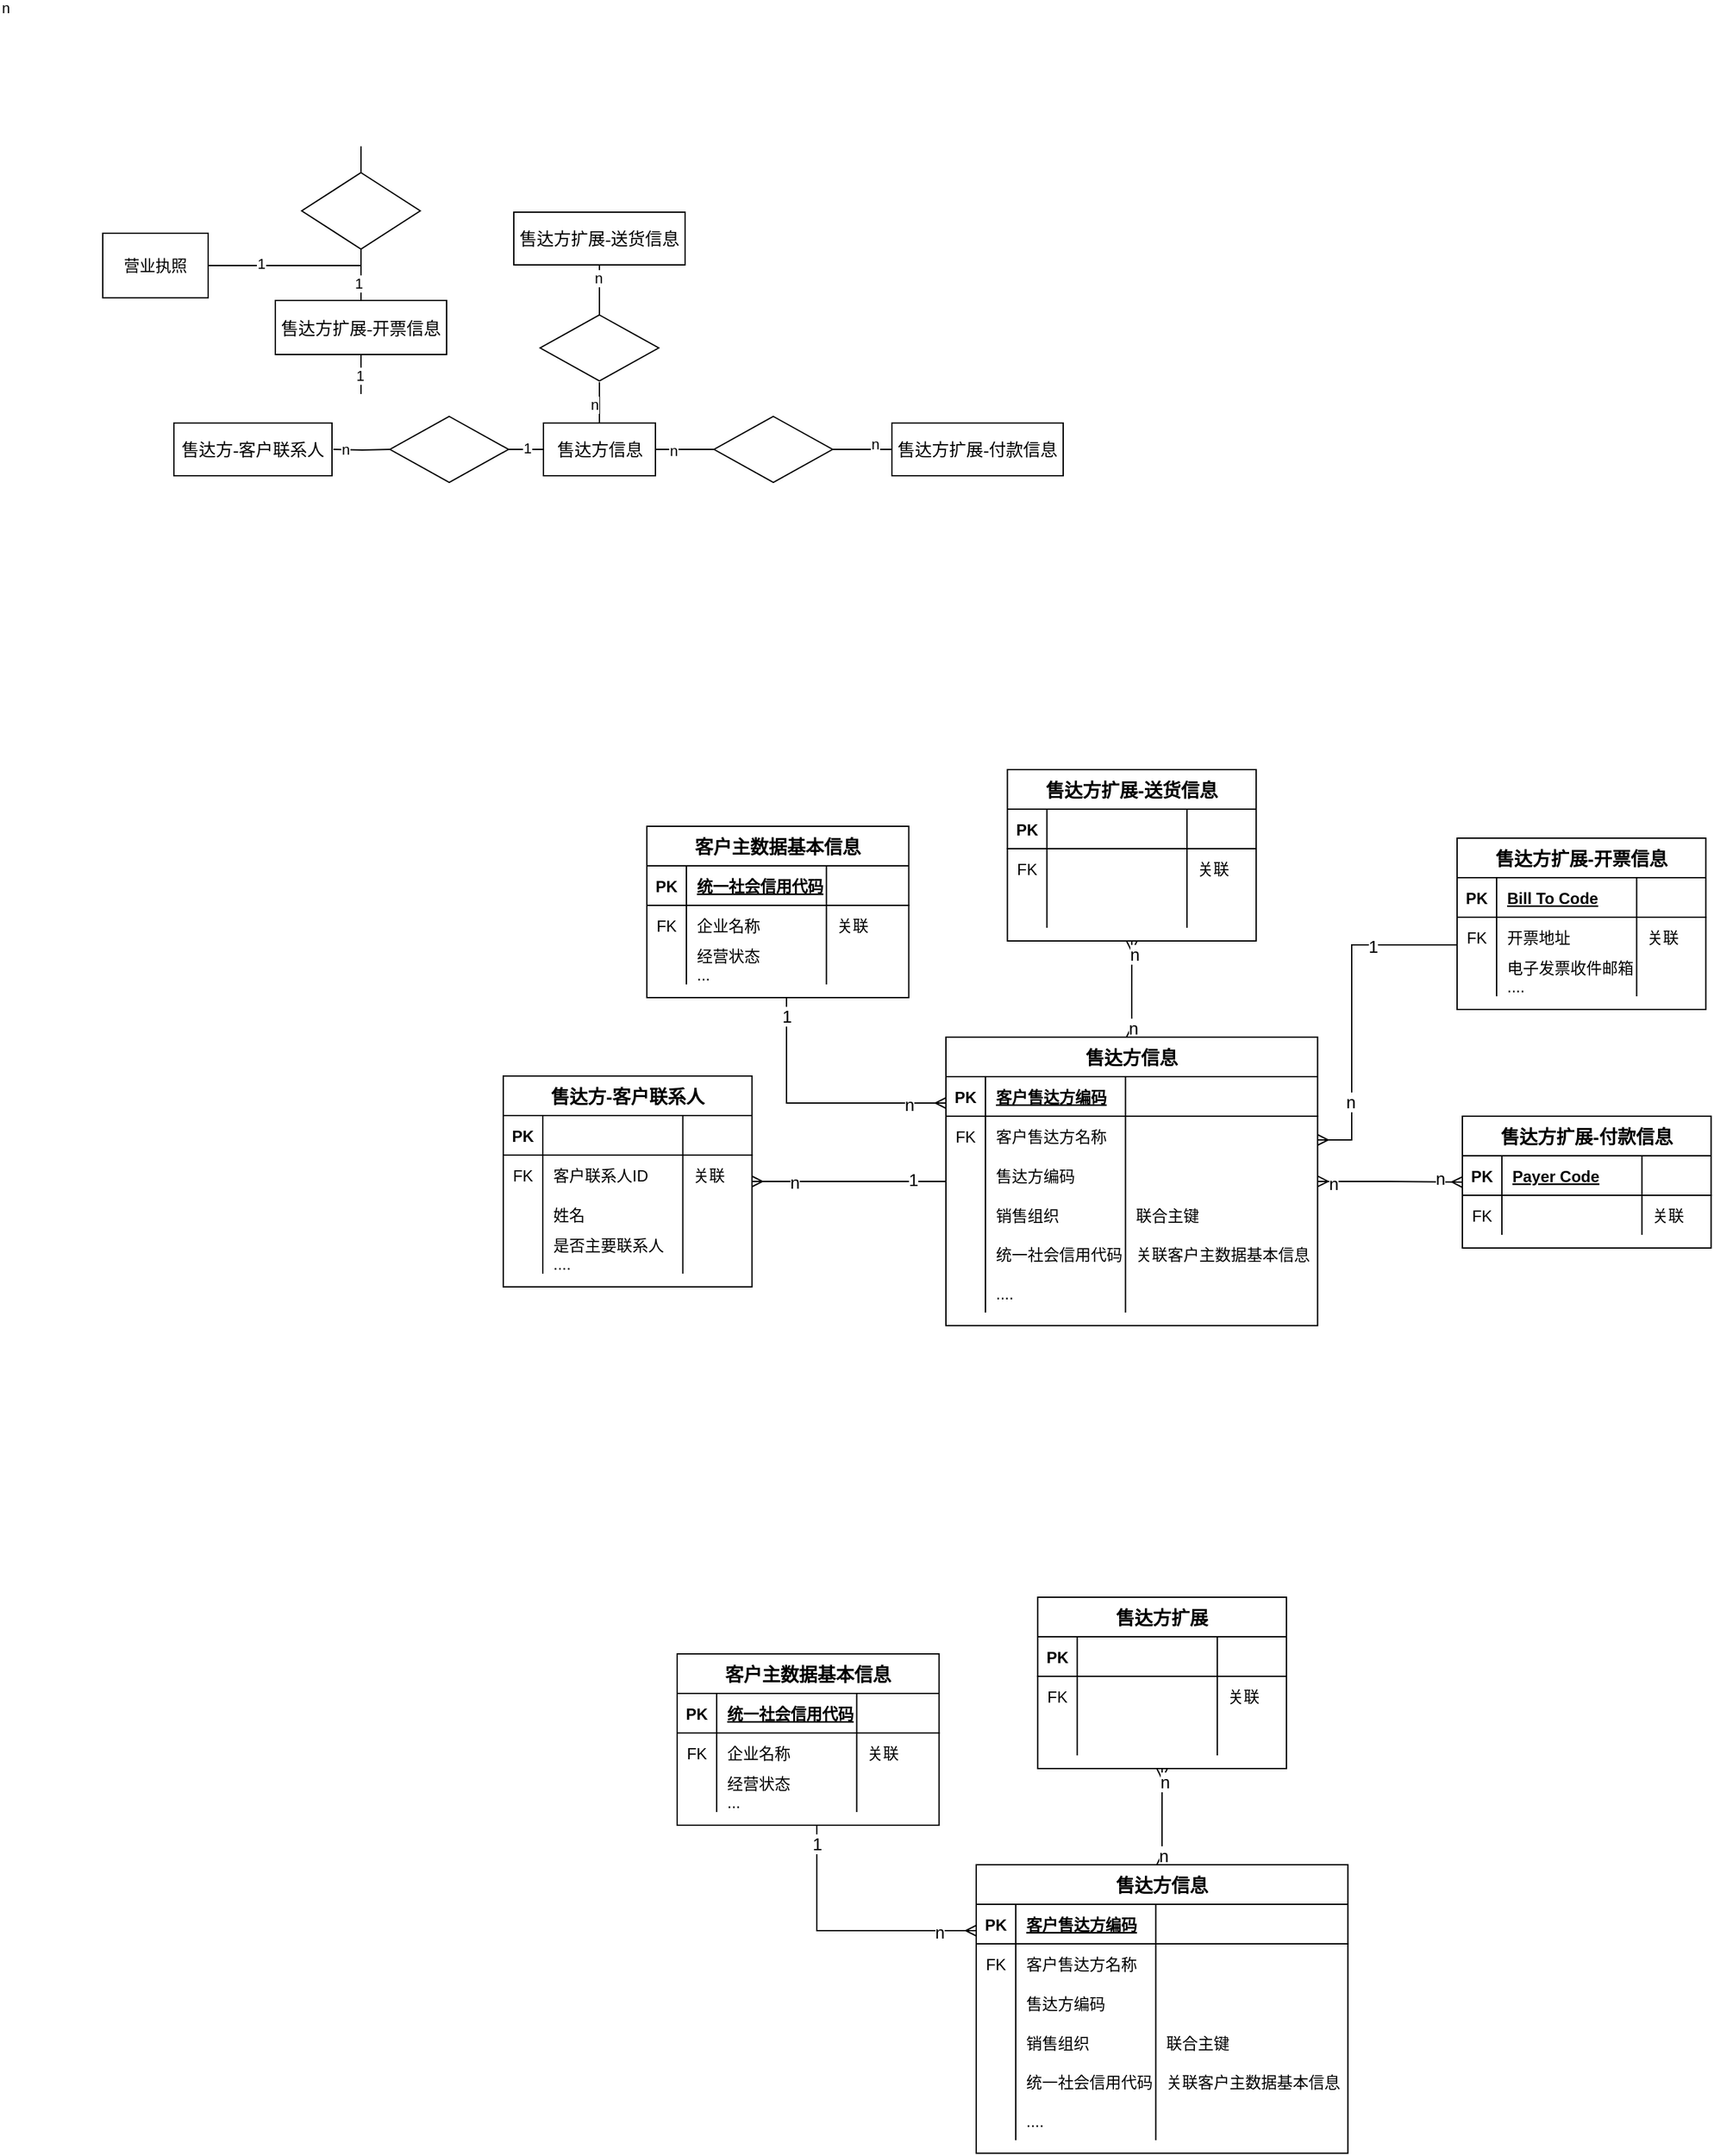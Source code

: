 <mxfile version="26.0.11">
  <diagram id="R2lEEEUBdFMjLlhIrx00" name="Page-1">
    <mxGraphModel dx="1973" dy="1767" grid="0" gridSize="10" guides="1" tooltips="1" connect="1" arrows="1" fold="1" page="1" pageScale="1" pageWidth="850" pageHeight="1100" math="0" shadow="0" extFonts="Permanent Marker^https://fonts.googleapis.com/css?family=Permanent+Marker">
      <root>
        <mxCell id="0" />
        <mxCell id="1" parent="0" />
        <mxCell id="QNsuvsoCij3lVUkGzLtA-30" style="rounded=0;orthogonalLoop=1;jettySize=auto;html=1;endArrow=none;startFill=0;" edge="1" parent="1" source="QNsuvsoCij3lVUkGzLtA-13">
          <mxGeometry relative="1" as="geometry">
            <mxPoint x="73" y="45.0" as="targetPoint" />
          </mxGeometry>
        </mxCell>
        <mxCell id="QNsuvsoCij3lVUkGzLtA-45" value="n" style="edgeLabel;html=1;align=center;verticalAlign=middle;resizable=0;points=[];" vertex="1" connectable="0" parent="QNsuvsoCij3lVUkGzLtA-30">
          <mxGeometry x="-0.075" y="4" relative="1" as="geometry">
            <mxPoint as="offset" />
          </mxGeometry>
        </mxCell>
        <mxCell id="QNsuvsoCij3lVUkGzLtA-32" style="edgeStyle=orthogonalEdgeStyle;rounded=0;orthogonalLoop=1;jettySize=auto;html=1;exitX=0;exitY=0.5;exitDx=0;exitDy=0;entryX=1;entryY=0.5;entryDx=0;entryDy=0;endArrow=none;startFill=0;" edge="1" parent="1" source="QNsuvsoCij3lVUkGzLtA-13" target="QNsuvsoCij3lVUkGzLtA-21">
          <mxGeometry relative="1" as="geometry" />
        </mxCell>
        <mxCell id="QNsuvsoCij3lVUkGzLtA-41" value="1" style="edgeLabel;html=1;align=center;verticalAlign=middle;resizable=0;points=[];" vertex="1" connectable="0" parent="QNsuvsoCij3lVUkGzLtA-32">
          <mxGeometry x="-0.006" y="-1" relative="1" as="geometry">
            <mxPoint as="offset" />
          </mxGeometry>
        </mxCell>
        <mxCell id="QNsuvsoCij3lVUkGzLtA-13" value="&lt;p style=&quot;margin-top: 0pt; margin-bottom: 0pt; margin-left: 0in; direction: ltr; unicode-bidi: embed; word-break: normal;&quot;&gt;&lt;span style=&quot;font-family: 微軟正黑體;&quot;&gt;售达方信息&lt;/span&gt;&lt;/p&gt;" style="whiteSpace=wrap;html=1;fontSize=13;" vertex="1" parent="1">
          <mxGeometry x="30.5" y="76" width="85" height="40" as="geometry" />
        </mxCell>
        <mxCell id="QNsuvsoCij3lVUkGzLtA-38" value="" style="edgeStyle=orthogonalEdgeStyle;rounded=0;orthogonalLoop=1;jettySize=auto;html=1;endArrow=none;startFill=0;exitX=0.5;exitY=1;exitDx=0;exitDy=0;" edge="1" parent="1" source="QNsuvsoCij3lVUkGzLtA-19" target="QNsuvsoCij3lVUkGzLtA-37">
          <mxGeometry relative="1" as="geometry">
            <Array as="points">
              <mxPoint x="-108" y="54" />
              <mxPoint x="-108" y="54" />
            </Array>
          </mxGeometry>
        </mxCell>
        <mxCell id="QNsuvsoCij3lVUkGzLtA-39" value="1" style="edgeLabel;html=1;align=center;verticalAlign=middle;resizable=0;points=[];" vertex="1" connectable="0" parent="QNsuvsoCij3lVUkGzLtA-38">
          <mxGeometry x="-0.64" y="1" relative="1" as="geometry">
            <mxPoint as="offset" />
          </mxGeometry>
        </mxCell>
        <mxCell id="QNsuvsoCij3lVUkGzLtA-40" value="1" style="edgeLabel;html=1;align=center;verticalAlign=middle;resizable=0;points=[];" vertex="1" connectable="0" parent="QNsuvsoCij3lVUkGzLtA-38">
          <mxGeometry x="0.672" y="-2" relative="1" as="geometry">
            <mxPoint as="offset" />
          </mxGeometry>
        </mxCell>
        <mxCell id="QNsuvsoCij3lVUkGzLtA-14" value="&lt;p style=&quot;margin-top: 0pt; margin-bottom: 0pt; margin-left: 0in; direction: ltr; unicode-bidi: embed; word-break: normal;&quot;&gt;&lt;span style=&quot;font-family: 微軟正黑體;&quot;&gt;售达方扩展-付款信息&lt;/span&gt;&lt;/p&gt;" style="whiteSpace=wrap;html=1;fontSize=13;" vertex="1" parent="1">
          <mxGeometry x="295" y="76" width="130" height="40" as="geometry" />
        </mxCell>
        <mxCell id="QNsuvsoCij3lVUkGzLtA-33" value="" style="edgeStyle=orthogonalEdgeStyle;rounded=0;orthogonalLoop=1;jettySize=auto;html=1;endArrow=none;startFill=0;" edge="1" parent="1" target="QNsuvsoCij3lVUkGzLtA-21">
          <mxGeometry relative="1" as="geometry">
            <mxPoint x="-129" y="96" as="sourcePoint" />
          </mxGeometry>
        </mxCell>
        <mxCell id="QNsuvsoCij3lVUkGzLtA-42" value="n" style="edgeLabel;html=1;align=center;verticalAlign=middle;resizable=0;points=[];" vertex="1" connectable="0" parent="QNsuvsoCij3lVUkGzLtA-33">
          <mxGeometry x="-0.612" relative="1" as="geometry">
            <mxPoint as="offset" />
          </mxGeometry>
        </mxCell>
        <mxCell id="QNsuvsoCij3lVUkGzLtA-16" value="&lt;p style=&quot;margin-top: 0pt; margin-bottom: 0pt; margin-left: 0in; direction: ltr; unicode-bidi: embed; word-break: normal;&quot;&gt;&lt;span style=&quot;font-family: 微軟正黑體;&quot;&gt;售达方&lt;/span&gt;&lt;span style=&quot;font-family: 微軟正黑體; background-color: transparent; color: light-dark(rgb(0, 0, 0), rgb(255, 255, 255));&quot;&gt;-客户联系人&lt;/span&gt;&lt;/p&gt;" style="whiteSpace=wrap;html=1;fontSize=13;strokeColor=default;" vertex="1" parent="1">
          <mxGeometry x="-250" y="76" width="120" height="40" as="geometry" />
        </mxCell>
        <mxCell id="QNsuvsoCij3lVUkGzLtA-18" value="&lt;p style=&quot;margin-top: 0pt; margin-bottom: 0pt; margin-left: 0in; direction: ltr; unicode-bidi: embed; word-break: normal;&quot;&gt;&lt;span style=&quot;font-family: 微軟正黑體;&quot;&gt;售达方扩展-送货信息&lt;/span&gt;&lt;/p&gt;" style="whiteSpace=wrap;html=1;fontSize=13;" vertex="1" parent="1">
          <mxGeometry x="8" y="-84" width="130" height="40" as="geometry" />
        </mxCell>
        <mxCell id="QNsuvsoCij3lVUkGzLtA-35" value="" style="edgeStyle=orthogonalEdgeStyle;rounded=0;orthogonalLoop=1;jettySize=auto;html=1;endArrow=none;startFill=0;" edge="1" parent="1" source="QNsuvsoCij3lVUkGzLtA-19" target="QNsuvsoCij3lVUkGzLtA-23">
          <mxGeometry relative="1" as="geometry" />
        </mxCell>
        <mxCell id="QNsuvsoCij3lVUkGzLtA-44" value="1" style="edgeLabel;html=1;align=center;verticalAlign=middle;resizable=0;points=[];" vertex="1" connectable="0" parent="QNsuvsoCij3lVUkGzLtA-35">
          <mxGeometry x="-0.35" y="2" relative="1" as="geometry">
            <mxPoint as="offset" />
          </mxGeometry>
        </mxCell>
        <mxCell id="QNsuvsoCij3lVUkGzLtA-19" value="&lt;p style=&quot;margin-top: 0pt; margin-bottom: 0pt; margin-left: 0in; direction: ltr; unicode-bidi: embed; word-break: normal;&quot;&gt;&lt;span style=&quot;font-family: 微軟正黑體;&quot;&gt;售达方扩展-开票信息&lt;/span&gt;&lt;/p&gt;" style="whiteSpace=wrap;html=1;fontSize=13;" vertex="1" parent="1">
          <mxGeometry x="-173" y="-17" width="130" height="41" as="geometry" />
        </mxCell>
        <mxCell id="QNsuvsoCij3lVUkGzLtA-20" value="" style="rhombus;whiteSpace=wrap;html=1;" vertex="1" parent="1">
          <mxGeometry x="160" y="71" width="90" height="50" as="geometry" />
        </mxCell>
        <mxCell id="QNsuvsoCij3lVUkGzLtA-21" value="" style="rhombus;whiteSpace=wrap;html=1;" vertex="1" parent="1">
          <mxGeometry x="-86" y="71" width="90" height="50" as="geometry" />
        </mxCell>
        <mxCell id="QNsuvsoCij3lVUkGzLtA-31" style="edgeStyle=orthogonalEdgeStyle;rounded=0;orthogonalLoop=1;jettySize=auto;html=1;exitX=0.5;exitY=0;exitDx=0;exitDy=0;strokeColor=default;endArrow=none;startFill=0;" edge="1" parent="1" source="QNsuvsoCij3lVUkGzLtA-22" target="QNsuvsoCij3lVUkGzLtA-18">
          <mxGeometry relative="1" as="geometry" />
        </mxCell>
        <mxCell id="QNsuvsoCij3lVUkGzLtA-46" value="n" style="edgeLabel;html=1;align=center;verticalAlign=middle;resizable=0;points=[];" vertex="1" connectable="0" parent="QNsuvsoCij3lVUkGzLtA-31">
          <mxGeometry x="0.54" y="1" relative="1" as="geometry">
            <mxPoint as="offset" />
          </mxGeometry>
        </mxCell>
        <mxCell id="QNsuvsoCij3lVUkGzLtA-22" value="" style="rhombus;whiteSpace=wrap;html=1;" vertex="1" parent="1">
          <mxGeometry x="28" y="-6" width="90" height="50" as="geometry" />
        </mxCell>
        <mxCell id="QNsuvsoCij3lVUkGzLtA-34" value="" style="edgeStyle=orthogonalEdgeStyle;rounded=0;orthogonalLoop=1;jettySize=auto;html=1;endArrow=none;startFill=0;" edge="1" parent="1" source="QNsuvsoCij3lVUkGzLtA-23">
          <mxGeometry relative="1" as="geometry">
            <mxPoint x="-108" y="-130" as="targetPoint" />
          </mxGeometry>
        </mxCell>
        <mxCell id="QNsuvsoCij3lVUkGzLtA-43" value="n" style="edgeLabel;html=1;align=center;verticalAlign=middle;resizable=0;points=[];" vertex="1" connectable="0" parent="QNsuvsoCij3lVUkGzLtA-34">
          <mxGeometry x="0.674" y="1" relative="1" as="geometry">
            <mxPoint x="-272" y="-105" as="offset" />
          </mxGeometry>
        </mxCell>
        <mxCell id="QNsuvsoCij3lVUkGzLtA-23" value="" style="rhombus;whiteSpace=wrap;html=1;" vertex="1" parent="1">
          <mxGeometry x="-153" y="-114" width="90" height="58" as="geometry" />
        </mxCell>
        <mxCell id="QNsuvsoCij3lVUkGzLtA-28" value="" style="endArrow=none;html=1;rounded=0;exitX=1;exitY=0.5;exitDx=0;exitDy=0;entryX=0;entryY=0.5;entryDx=0;entryDy=0;" edge="1" parent="1" source="QNsuvsoCij3lVUkGzLtA-20" target="QNsuvsoCij3lVUkGzLtA-14">
          <mxGeometry width="50" height="50" relative="1" as="geometry">
            <mxPoint x="230" y="208" as="sourcePoint" />
            <mxPoint x="280" y="158" as="targetPoint" />
          </mxGeometry>
        </mxCell>
        <mxCell id="QNsuvsoCij3lVUkGzLtA-48" value="n" style="edgeLabel;html=1;align=center;verticalAlign=middle;resizable=0;points=[];" vertex="1" connectable="0" parent="QNsuvsoCij3lVUkGzLtA-28">
          <mxGeometry x="0.393" y="4" relative="1" as="geometry">
            <mxPoint as="offset" />
          </mxGeometry>
        </mxCell>
        <mxCell id="QNsuvsoCij3lVUkGzLtA-29" value="" style="endArrow=none;html=1;rounded=0;entryX=0;entryY=0.5;entryDx=0;entryDy=0;exitX=1;exitY=0.5;exitDx=0;exitDy=0;" edge="1" parent="1" source="QNsuvsoCij3lVUkGzLtA-13" target="QNsuvsoCij3lVUkGzLtA-20">
          <mxGeometry width="50" height="50" relative="1" as="geometry">
            <mxPoint x="115" y="93" as="sourcePoint" />
            <mxPoint x="158" y="92.5" as="targetPoint" />
          </mxGeometry>
        </mxCell>
        <mxCell id="QNsuvsoCij3lVUkGzLtA-47" value="n" style="edgeLabel;html=1;align=center;verticalAlign=middle;resizable=0;points=[];" vertex="1" connectable="0" parent="QNsuvsoCij3lVUkGzLtA-29">
          <mxGeometry x="-0.423" y="-1" relative="1" as="geometry">
            <mxPoint as="offset" />
          </mxGeometry>
        </mxCell>
        <mxCell id="QNsuvsoCij3lVUkGzLtA-37" value="营业执照" style="whiteSpace=wrap;html=1;fontSize=12;" vertex="1" parent="1">
          <mxGeometry x="-304" y="-68" width="80" height="49" as="geometry" />
        </mxCell>
        <mxCell id="QNsuvsoCij3lVUkGzLtA-94" value="" style="edgeStyle=orthogonalEdgeStyle;rounded=0;orthogonalLoop=1;jettySize=auto;html=1;startArrow=ERmany;startFill=0;endArrow=ERmany;endFill=0;" edge="1" parent="1" source="QNsuvsoCij3lVUkGzLtA-51" target="QNsuvsoCij3lVUkGzLtA-81">
          <mxGeometry relative="1" as="geometry" />
        </mxCell>
        <mxCell id="QNsuvsoCij3lVUkGzLtA-145" value="n" style="edgeLabel;html=1;align=center;verticalAlign=middle;resizable=0;points=[];fontFamily=Helvetica;fontSize=13;fontColor=default;labelBackgroundColor=default;fillColor=none;gradientColor=none;" vertex="1" connectable="0" parent="QNsuvsoCij3lVUkGzLtA-94">
          <mxGeometry x="-0.811" y="-1" relative="1" as="geometry">
            <mxPoint as="offset" />
          </mxGeometry>
        </mxCell>
        <mxCell id="QNsuvsoCij3lVUkGzLtA-146" value="n" style="edgeLabel;html=1;align=center;verticalAlign=middle;resizable=0;points=[];fontSize=13;" vertex="1" connectable="0" parent="QNsuvsoCij3lVUkGzLtA-94">
          <mxGeometry x="0.739" y="-2" relative="1" as="geometry">
            <mxPoint as="offset" />
          </mxGeometry>
        </mxCell>
        <mxCell id="QNsuvsoCij3lVUkGzLtA-108" value="" style="edgeStyle=orthogonalEdgeStyle;rounded=0;orthogonalLoop=1;jettySize=auto;html=1;endArrow=ERmany;endFill=0;startArrow=ERmany;startFill=0;" edge="1" parent="1" source="QNsuvsoCij3lVUkGzLtA-51" target="QNsuvsoCij3lVUkGzLtA-95">
          <mxGeometry relative="1" as="geometry" />
        </mxCell>
        <mxCell id="QNsuvsoCij3lVUkGzLtA-147" value="n" style="edgeLabel;html=1;align=center;verticalAlign=middle;resizable=0;points=[];fontFamily=Helvetica;fontSize=13;fontColor=default;labelBackgroundColor=default;fillColor=none;gradientColor=none;" vertex="1" connectable="0" parent="QNsuvsoCij3lVUkGzLtA-108">
          <mxGeometry x="-0.787" y="-2" relative="1" as="geometry">
            <mxPoint y="-1" as="offset" />
          </mxGeometry>
        </mxCell>
        <mxCell id="QNsuvsoCij3lVUkGzLtA-148" value="n" style="edgeLabel;html=1;align=center;verticalAlign=middle;resizable=0;points=[];fontFamily=Helvetica;fontSize=13;fontColor=default;labelBackgroundColor=default;fillColor=none;gradientColor=none;" vertex="1" connectable="0" parent="QNsuvsoCij3lVUkGzLtA-108">
          <mxGeometry x="0.681" y="3" relative="1" as="geometry">
            <mxPoint as="offset" />
          </mxGeometry>
        </mxCell>
        <mxCell id="QNsuvsoCij3lVUkGzLtA-126" value="" style="edgeStyle=orthogonalEdgeStyle;rounded=0;orthogonalLoop=1;jettySize=auto;html=1;endArrow=ERmany;endFill=0;" edge="1" parent="1" source="QNsuvsoCij3lVUkGzLtA-51" target="QNsuvsoCij3lVUkGzLtA-113">
          <mxGeometry relative="1" as="geometry" />
        </mxCell>
        <mxCell id="QNsuvsoCij3lVUkGzLtA-141" value="1" style="edgeLabel;html=1;align=center;verticalAlign=middle;resizable=0;points=[];fontFamily=Helvetica;fontSize=13;fontColor=default;labelBackgroundColor=default;fillColor=none;gradientColor=none;" vertex="1" connectable="0" parent="QNsuvsoCij3lVUkGzLtA-126">
          <mxGeometry x="-0.662" y="-2" relative="1" as="geometry">
            <mxPoint as="offset" />
          </mxGeometry>
        </mxCell>
        <mxCell id="QNsuvsoCij3lVUkGzLtA-142" value="n" style="edgeLabel;html=1;align=center;verticalAlign=middle;resizable=0;points=[];fontFamily=Helvetica;fontSize=13;fontColor=default;labelBackgroundColor=default;fillColor=none;gradientColor=none;" vertex="1" connectable="0" parent="QNsuvsoCij3lVUkGzLtA-126">
          <mxGeometry x="0.567" relative="1" as="geometry">
            <mxPoint as="offset" />
          </mxGeometry>
        </mxCell>
        <mxCell id="QNsuvsoCij3lVUkGzLtA-140" value="" style="edgeStyle=orthogonalEdgeStyle;rounded=0;orthogonalLoop=1;jettySize=auto;html=1;endArrow=none;startFill=0;startArrow=ERmany;" edge="1" parent="1" source="QNsuvsoCij3lVUkGzLtA-51" target="QNsuvsoCij3lVUkGzLtA-127">
          <mxGeometry relative="1" as="geometry">
            <Array as="points">
              <mxPoint x="644" y="620" />
              <mxPoint x="644" y="472" />
            </Array>
          </mxGeometry>
        </mxCell>
        <mxCell id="QNsuvsoCij3lVUkGzLtA-143" value="n" style="edgeLabel;html=1;align=center;verticalAlign=middle;resizable=0;points=[];fontFamily=Helvetica;fontSize=13;fontColor=default;labelBackgroundColor=default;fillColor=none;gradientColor=none;" vertex="1" connectable="0" parent="QNsuvsoCij3lVUkGzLtA-140">
          <mxGeometry x="-0.567" y="1" relative="1" as="geometry">
            <mxPoint as="offset" />
          </mxGeometry>
        </mxCell>
        <mxCell id="QNsuvsoCij3lVUkGzLtA-144" value="1" style="edgeLabel;html=1;align=center;verticalAlign=middle;resizable=0;points=[];fontFamily=Helvetica;fontSize=13;fontColor=default;labelBackgroundColor=default;fillColor=none;gradientColor=none;" vertex="1" connectable="0" parent="QNsuvsoCij3lVUkGzLtA-140">
          <mxGeometry x="0.496" y="-1" relative="1" as="geometry">
            <mxPoint as="offset" />
          </mxGeometry>
        </mxCell>
        <mxCell id="QNsuvsoCij3lVUkGzLtA-182" value="" style="edgeStyle=orthogonalEdgeStyle;rounded=0;orthogonalLoop=1;jettySize=auto;html=1;endArrow=none;startFill=0;startArrow=ERmany;" edge="1" parent="1" source="QNsuvsoCij3lVUkGzLtA-51" target="QNsuvsoCij3lVUkGzLtA-161">
          <mxGeometry relative="1" as="geometry">
            <Array as="points">
              <mxPoint x="215" y="592" />
            </Array>
          </mxGeometry>
        </mxCell>
        <mxCell id="QNsuvsoCij3lVUkGzLtA-187" value="1" style="edgeLabel;html=1;align=center;verticalAlign=middle;resizable=0;points=[];fontSize=13;" vertex="1" connectable="0" parent="QNsuvsoCij3lVUkGzLtA-182">
          <mxGeometry x="0.866" relative="1" as="geometry">
            <mxPoint as="offset" />
          </mxGeometry>
        </mxCell>
        <mxCell id="QNsuvsoCij3lVUkGzLtA-188" value="n" style="edgeLabel;html=1;align=center;verticalAlign=middle;resizable=0;points=[];fontSize=13;" vertex="1" connectable="0" parent="QNsuvsoCij3lVUkGzLtA-182">
          <mxGeometry x="-0.721" y="1" relative="1" as="geometry">
            <mxPoint as="offset" />
          </mxGeometry>
        </mxCell>
        <mxCell id="QNsuvsoCij3lVUkGzLtA-51" value="售达方信息" style="shape=table;startSize=30;container=1;collapsible=1;childLayout=tableLayout;fixedRows=1;rowLines=0;fontStyle=1;align=center;resizeLast=1;fontSize=14;" vertex="1" parent="1">
          <mxGeometry x="336" y="542" width="282.125" height="218.917" as="geometry" />
        </mxCell>
        <mxCell id="QNsuvsoCij3lVUkGzLtA-52" value="" style="shape=partialRectangle;collapsible=0;dropTarget=0;pointerEvents=0;fillColor=none;points=[[0,0.5],[1,0.5]];portConstraint=eastwest;top=0;left=0;right=0;bottom=1;" vertex="1" parent="QNsuvsoCij3lVUkGzLtA-51">
          <mxGeometry y="30" width="282.125" height="30" as="geometry" />
        </mxCell>
        <mxCell id="QNsuvsoCij3lVUkGzLtA-53" value="PK" style="shape=partialRectangle;overflow=hidden;connectable=0;fillColor=none;top=0;left=0;bottom=0;right=0;fontStyle=1;" vertex="1" parent="QNsuvsoCij3lVUkGzLtA-52">
          <mxGeometry width="30" height="30" as="geometry">
            <mxRectangle width="30" height="30" as="alternateBounds" />
          </mxGeometry>
        </mxCell>
        <mxCell id="QNsuvsoCij3lVUkGzLtA-54" value="客户售达方编码" style="shape=partialRectangle;overflow=hidden;connectable=0;fillColor=none;top=0;left=0;bottom=0;right=0;align=left;spacingLeft=6;fontStyle=5;" vertex="1" parent="QNsuvsoCij3lVUkGzLtA-52">
          <mxGeometry x="30" width="106.292" height="30" as="geometry">
            <mxRectangle width="106.292" height="30" as="alternateBounds" />
          </mxGeometry>
        </mxCell>
        <mxCell id="QNsuvsoCij3lVUkGzLtA-78" style="shape=partialRectangle;overflow=hidden;connectable=0;fillColor=none;top=0;left=0;bottom=0;right=0;align=left;spacingLeft=6;fontStyle=5;" vertex="1" parent="QNsuvsoCij3lVUkGzLtA-52">
          <mxGeometry x="136.292" width="145.833" height="30" as="geometry">
            <mxRectangle width="145.833" height="30" as="alternateBounds" />
          </mxGeometry>
        </mxCell>
        <mxCell id="QNsuvsoCij3lVUkGzLtA-55" value="" style="shape=partialRectangle;collapsible=0;dropTarget=0;pointerEvents=0;fillColor=none;points=[[0,0.5],[1,0.5]];portConstraint=eastwest;top=0;left=0;right=0;bottom=0;" vertex="1" parent="QNsuvsoCij3lVUkGzLtA-51">
          <mxGeometry y="60" width="282.125" height="30" as="geometry" />
        </mxCell>
        <mxCell id="QNsuvsoCij3lVUkGzLtA-56" value="FK" style="shape=partialRectangle;overflow=hidden;connectable=0;fillColor=none;top=0;left=0;bottom=0;right=0;" vertex="1" parent="QNsuvsoCij3lVUkGzLtA-55">
          <mxGeometry width="30" height="30" as="geometry">
            <mxRectangle width="30" height="30" as="alternateBounds" />
          </mxGeometry>
        </mxCell>
        <mxCell id="QNsuvsoCij3lVUkGzLtA-57" value="客户售达方名称" style="shape=partialRectangle;overflow=hidden;connectable=0;fillColor=none;top=0;left=0;bottom=0;right=0;align=left;spacingLeft=6;" vertex="1" parent="QNsuvsoCij3lVUkGzLtA-55">
          <mxGeometry x="30" width="106.292" height="30" as="geometry">
            <mxRectangle width="106.292" height="30" as="alternateBounds" />
          </mxGeometry>
        </mxCell>
        <mxCell id="QNsuvsoCij3lVUkGzLtA-79" value="" style="shape=partialRectangle;overflow=hidden;connectable=0;fillColor=none;top=0;left=0;bottom=0;right=0;align=left;spacingLeft=6;" vertex="1" parent="QNsuvsoCij3lVUkGzLtA-55">
          <mxGeometry x="136.292" width="145.833" height="30" as="geometry">
            <mxRectangle width="145.833" height="30" as="alternateBounds" />
          </mxGeometry>
        </mxCell>
        <mxCell id="QNsuvsoCij3lVUkGzLtA-58" value="" style="shape=partialRectangle;collapsible=0;dropTarget=0;pointerEvents=0;fillColor=none;points=[[0,0.5],[1,0.5]];portConstraint=eastwest;top=0;left=0;right=0;bottom=0;" vertex="1" parent="QNsuvsoCij3lVUkGzLtA-51">
          <mxGeometry y="90" width="282.125" height="30" as="geometry" />
        </mxCell>
        <mxCell id="QNsuvsoCij3lVUkGzLtA-59" value="" style="shape=partialRectangle;overflow=hidden;connectable=0;fillColor=none;top=0;left=0;bottom=0;right=0;" vertex="1" parent="QNsuvsoCij3lVUkGzLtA-58">
          <mxGeometry width="30" height="30" as="geometry">
            <mxRectangle width="30" height="30" as="alternateBounds" />
          </mxGeometry>
        </mxCell>
        <mxCell id="QNsuvsoCij3lVUkGzLtA-60" value="售达方编码" style="shape=partialRectangle;overflow=hidden;connectable=0;fillColor=none;top=0;left=0;bottom=0;right=0;align=left;spacingLeft=6;" vertex="1" parent="QNsuvsoCij3lVUkGzLtA-58">
          <mxGeometry x="30" width="106.292" height="30" as="geometry">
            <mxRectangle width="106.292" height="30" as="alternateBounds" />
          </mxGeometry>
        </mxCell>
        <mxCell id="QNsuvsoCij3lVUkGzLtA-80" style="shape=partialRectangle;overflow=hidden;connectable=0;fillColor=none;top=0;left=0;bottom=0;right=0;align=left;spacingLeft=6;" vertex="1" parent="QNsuvsoCij3lVUkGzLtA-58">
          <mxGeometry x="136.292" width="145.833" height="30" as="geometry">
            <mxRectangle width="145.833" height="30" as="alternateBounds" />
          </mxGeometry>
        </mxCell>
        <mxCell id="QNsuvsoCij3lVUkGzLtA-157" style="shape=partialRectangle;collapsible=0;dropTarget=0;pointerEvents=0;fillColor=none;points=[[0,0.5],[1,0.5]];portConstraint=eastwest;top=0;left=0;right=0;bottom=0;" vertex="1" parent="QNsuvsoCij3lVUkGzLtA-51">
          <mxGeometry y="120" width="282.125" height="30" as="geometry" />
        </mxCell>
        <mxCell id="QNsuvsoCij3lVUkGzLtA-158" style="shape=partialRectangle;overflow=hidden;connectable=0;fillColor=none;top=0;left=0;bottom=0;right=0;" vertex="1" parent="QNsuvsoCij3lVUkGzLtA-157">
          <mxGeometry width="30" height="30" as="geometry">
            <mxRectangle width="30" height="30" as="alternateBounds" />
          </mxGeometry>
        </mxCell>
        <mxCell id="QNsuvsoCij3lVUkGzLtA-159" value="销售组织" style="shape=partialRectangle;overflow=hidden;connectable=0;fillColor=none;top=0;left=0;bottom=0;right=0;align=left;spacingLeft=6;" vertex="1" parent="QNsuvsoCij3lVUkGzLtA-157">
          <mxGeometry x="30" width="106.292" height="30" as="geometry">
            <mxRectangle width="106.292" height="30" as="alternateBounds" />
          </mxGeometry>
        </mxCell>
        <mxCell id="QNsuvsoCij3lVUkGzLtA-160" value="联合主键" style="shape=partialRectangle;overflow=hidden;connectable=0;fillColor=none;top=0;left=0;bottom=0;right=0;align=left;spacingLeft=6;" vertex="1" parent="QNsuvsoCij3lVUkGzLtA-157">
          <mxGeometry x="136.292" width="145.833" height="30" as="geometry">
            <mxRectangle width="145.833" height="30" as="alternateBounds" />
          </mxGeometry>
        </mxCell>
        <mxCell id="QNsuvsoCij3lVUkGzLtA-153" style="shape=partialRectangle;collapsible=0;dropTarget=0;pointerEvents=0;fillColor=none;points=[[0,0.5],[1,0.5]];portConstraint=eastwest;top=0;left=0;right=0;bottom=0;" vertex="1" parent="QNsuvsoCij3lVUkGzLtA-51">
          <mxGeometry y="150" width="282.125" height="29" as="geometry" />
        </mxCell>
        <mxCell id="QNsuvsoCij3lVUkGzLtA-154" style="shape=partialRectangle;overflow=hidden;connectable=0;fillColor=none;top=0;left=0;bottom=0;right=0;" vertex="1" parent="QNsuvsoCij3lVUkGzLtA-153">
          <mxGeometry width="30" height="29" as="geometry">
            <mxRectangle width="30" height="29" as="alternateBounds" />
          </mxGeometry>
        </mxCell>
        <mxCell id="QNsuvsoCij3lVUkGzLtA-155" value="统一社会信用代码" style="shape=partialRectangle;overflow=hidden;connectable=0;fillColor=none;top=0;left=0;bottom=0;right=0;align=left;spacingLeft=6;" vertex="1" parent="QNsuvsoCij3lVUkGzLtA-153">
          <mxGeometry x="30" width="106.292" height="29" as="geometry">
            <mxRectangle width="106.292" height="29" as="alternateBounds" />
          </mxGeometry>
        </mxCell>
        <mxCell id="QNsuvsoCij3lVUkGzLtA-156" value="关联客户主数据基本信息" style="shape=partialRectangle;overflow=hidden;connectable=0;fillColor=none;top=0;left=0;bottom=0;right=0;align=left;spacingLeft=6;" vertex="1" parent="QNsuvsoCij3lVUkGzLtA-153">
          <mxGeometry x="136.292" width="145.833" height="29" as="geometry">
            <mxRectangle width="145.833" height="29" as="alternateBounds" />
          </mxGeometry>
        </mxCell>
        <mxCell id="QNsuvsoCij3lVUkGzLtA-183" style="shape=partialRectangle;collapsible=0;dropTarget=0;pointerEvents=0;fillColor=none;points=[[0,0.5],[1,0.5]];portConstraint=eastwest;top=0;left=0;right=0;bottom=0;" vertex="1" parent="QNsuvsoCij3lVUkGzLtA-51">
          <mxGeometry y="179" width="282.125" height="30" as="geometry" />
        </mxCell>
        <mxCell id="QNsuvsoCij3lVUkGzLtA-184" style="shape=partialRectangle;overflow=hidden;connectable=0;fillColor=none;top=0;left=0;bottom=0;right=0;" vertex="1" parent="QNsuvsoCij3lVUkGzLtA-183">
          <mxGeometry width="30" height="30" as="geometry">
            <mxRectangle width="30" height="30" as="alternateBounds" />
          </mxGeometry>
        </mxCell>
        <mxCell id="QNsuvsoCij3lVUkGzLtA-185" value="...." style="shape=partialRectangle;overflow=hidden;connectable=0;fillColor=none;top=0;left=0;bottom=0;right=0;align=left;spacingLeft=6;" vertex="1" parent="QNsuvsoCij3lVUkGzLtA-183">
          <mxGeometry x="30" width="106.292" height="30" as="geometry">
            <mxRectangle width="106.292" height="30" as="alternateBounds" />
          </mxGeometry>
        </mxCell>
        <mxCell id="QNsuvsoCij3lVUkGzLtA-186" style="shape=partialRectangle;overflow=hidden;connectable=0;fillColor=none;top=0;left=0;bottom=0;right=0;align=left;spacingLeft=6;" vertex="1" parent="QNsuvsoCij3lVUkGzLtA-183">
          <mxGeometry x="136.292" width="145.833" height="30" as="geometry">
            <mxRectangle width="145.833" height="30" as="alternateBounds" />
          </mxGeometry>
        </mxCell>
        <mxCell id="QNsuvsoCij3lVUkGzLtA-81" value="售达方扩展-送货信息" style="shape=table;startSize=30;container=1;collapsible=1;childLayout=tableLayout;fixedRows=1;rowLines=0;fontStyle=1;align=center;resizeLast=1;fontSize=14;" vertex="1" parent="1">
          <mxGeometry x="382.67" y="339" width="188.792" height="130" as="geometry" />
        </mxCell>
        <mxCell id="QNsuvsoCij3lVUkGzLtA-82" value="" style="shape=partialRectangle;collapsible=0;dropTarget=0;pointerEvents=0;fillColor=none;points=[[0,0.5],[1,0.5]];portConstraint=eastwest;top=0;left=0;right=0;bottom=1;" vertex="1" parent="QNsuvsoCij3lVUkGzLtA-81">
          <mxGeometry y="30" width="188.792" height="30" as="geometry" />
        </mxCell>
        <mxCell id="QNsuvsoCij3lVUkGzLtA-83" value="PK" style="shape=partialRectangle;overflow=hidden;connectable=0;fillColor=none;top=0;left=0;bottom=0;right=0;fontStyle=1;" vertex="1" parent="QNsuvsoCij3lVUkGzLtA-82">
          <mxGeometry width="30" height="30" as="geometry">
            <mxRectangle width="30" height="30" as="alternateBounds" />
          </mxGeometry>
        </mxCell>
        <mxCell id="QNsuvsoCij3lVUkGzLtA-84" value="" style="shape=partialRectangle;overflow=hidden;connectable=0;fillColor=none;top=0;left=0;bottom=0;right=0;align=left;spacingLeft=6;fontStyle=1;" vertex="1" parent="QNsuvsoCij3lVUkGzLtA-82">
          <mxGeometry x="30" width="106.292" height="30" as="geometry">
            <mxRectangle width="106.292" height="30" as="alternateBounds" />
          </mxGeometry>
        </mxCell>
        <mxCell id="QNsuvsoCij3lVUkGzLtA-85" style="shape=partialRectangle;overflow=hidden;connectable=0;fillColor=none;top=0;left=0;bottom=0;right=0;align=left;spacingLeft=6;fontStyle=5;" vertex="1" parent="QNsuvsoCij3lVUkGzLtA-82">
          <mxGeometry x="136.292" width="52.5" height="30" as="geometry">
            <mxRectangle width="52.5" height="30" as="alternateBounds" />
          </mxGeometry>
        </mxCell>
        <mxCell id="QNsuvsoCij3lVUkGzLtA-86" value="" style="shape=partialRectangle;collapsible=0;dropTarget=0;pointerEvents=0;fillColor=none;points=[[0,0.5],[1,0.5]];portConstraint=eastwest;top=0;left=0;right=0;bottom=0;" vertex="1" parent="QNsuvsoCij3lVUkGzLtA-81">
          <mxGeometry y="60" width="188.792" height="30" as="geometry" />
        </mxCell>
        <mxCell id="QNsuvsoCij3lVUkGzLtA-87" value="FK" style="shape=partialRectangle;overflow=hidden;connectable=0;fillColor=none;top=0;left=0;bottom=0;right=0;" vertex="1" parent="QNsuvsoCij3lVUkGzLtA-86">
          <mxGeometry width="30" height="30" as="geometry">
            <mxRectangle width="30" height="30" as="alternateBounds" />
          </mxGeometry>
        </mxCell>
        <mxCell id="QNsuvsoCij3lVUkGzLtA-88" value="" style="shape=partialRectangle;overflow=hidden;connectable=0;fillColor=none;top=0;left=0;bottom=0;right=0;align=left;spacingLeft=6;" vertex="1" parent="QNsuvsoCij3lVUkGzLtA-86">
          <mxGeometry x="30" width="106.292" height="30" as="geometry">
            <mxRectangle width="106.292" height="30" as="alternateBounds" />
          </mxGeometry>
        </mxCell>
        <mxCell id="QNsuvsoCij3lVUkGzLtA-89" value="关联" style="shape=partialRectangle;overflow=hidden;connectable=0;fillColor=none;top=0;left=0;bottom=0;right=0;align=left;spacingLeft=6;" vertex="1" parent="QNsuvsoCij3lVUkGzLtA-86">
          <mxGeometry x="136.292" width="52.5" height="30" as="geometry">
            <mxRectangle width="52.5" height="30" as="alternateBounds" />
          </mxGeometry>
        </mxCell>
        <mxCell id="QNsuvsoCij3lVUkGzLtA-90" value="" style="shape=partialRectangle;collapsible=0;dropTarget=0;pointerEvents=0;fillColor=none;points=[[0,0.5],[1,0.5]];portConstraint=eastwest;top=0;left=0;right=0;bottom=0;" vertex="1" parent="QNsuvsoCij3lVUkGzLtA-81">
          <mxGeometry y="90" width="188.792" height="30" as="geometry" />
        </mxCell>
        <mxCell id="QNsuvsoCij3lVUkGzLtA-91" value="" style="shape=partialRectangle;overflow=hidden;connectable=0;fillColor=none;top=0;left=0;bottom=0;right=0;" vertex="1" parent="QNsuvsoCij3lVUkGzLtA-90">
          <mxGeometry width="30" height="30" as="geometry">
            <mxRectangle width="30" height="30" as="alternateBounds" />
          </mxGeometry>
        </mxCell>
        <mxCell id="QNsuvsoCij3lVUkGzLtA-92" value="" style="shape=partialRectangle;overflow=hidden;connectable=0;fillColor=none;top=0;left=0;bottom=0;right=0;align=left;spacingLeft=6;" vertex="1" parent="QNsuvsoCij3lVUkGzLtA-90">
          <mxGeometry x="30" width="106.292" height="30" as="geometry">
            <mxRectangle width="106.292" height="30" as="alternateBounds" />
          </mxGeometry>
        </mxCell>
        <mxCell id="QNsuvsoCij3lVUkGzLtA-93" style="shape=partialRectangle;overflow=hidden;connectable=0;fillColor=none;top=0;left=0;bottom=0;right=0;align=left;spacingLeft=6;" vertex="1" parent="QNsuvsoCij3lVUkGzLtA-90">
          <mxGeometry x="136.292" width="52.5" height="30" as="geometry">
            <mxRectangle width="52.5" height="30" as="alternateBounds" />
          </mxGeometry>
        </mxCell>
        <mxCell id="QNsuvsoCij3lVUkGzLtA-95" value="售达方扩展-付款信息" style="shape=table;startSize=30;container=1;collapsible=1;childLayout=tableLayout;fixedRows=1;rowLines=0;fontStyle=1;align=center;resizeLast=1;fontSize=14;" vertex="1" parent="1">
          <mxGeometry x="728.002" y="602" width="188.792" height="100" as="geometry" />
        </mxCell>
        <mxCell id="QNsuvsoCij3lVUkGzLtA-96" value="" style="shape=partialRectangle;collapsible=0;dropTarget=0;pointerEvents=0;fillColor=none;points=[[0,0.5],[1,0.5]];portConstraint=eastwest;top=0;left=0;right=0;bottom=1;" vertex="1" parent="QNsuvsoCij3lVUkGzLtA-95">
          <mxGeometry y="30" width="188.792" height="30" as="geometry" />
        </mxCell>
        <mxCell id="QNsuvsoCij3lVUkGzLtA-97" value="PK" style="shape=partialRectangle;overflow=hidden;connectable=0;fillColor=none;top=0;left=0;bottom=0;right=0;fontStyle=1;" vertex="1" parent="QNsuvsoCij3lVUkGzLtA-96">
          <mxGeometry width="30" height="30" as="geometry">
            <mxRectangle width="30" height="30" as="alternateBounds" />
          </mxGeometry>
        </mxCell>
        <mxCell id="QNsuvsoCij3lVUkGzLtA-98" value="Payer Code" style="shape=partialRectangle;overflow=hidden;connectable=0;fillColor=none;top=0;left=0;bottom=0;right=0;align=left;spacingLeft=6;fontStyle=5;" vertex="1" parent="QNsuvsoCij3lVUkGzLtA-96">
          <mxGeometry x="30" width="106.292" height="30" as="geometry">
            <mxRectangle width="106.292" height="30" as="alternateBounds" />
          </mxGeometry>
        </mxCell>
        <mxCell id="QNsuvsoCij3lVUkGzLtA-99" style="shape=partialRectangle;overflow=hidden;connectable=0;fillColor=none;top=0;left=0;bottom=0;right=0;align=left;spacingLeft=6;fontStyle=5;" vertex="1" parent="QNsuvsoCij3lVUkGzLtA-96">
          <mxGeometry x="136.292" width="52.5" height="30" as="geometry">
            <mxRectangle width="52.5" height="30" as="alternateBounds" />
          </mxGeometry>
        </mxCell>
        <mxCell id="QNsuvsoCij3lVUkGzLtA-100" value="" style="shape=partialRectangle;collapsible=0;dropTarget=0;pointerEvents=0;fillColor=none;points=[[0,0.5],[1,0.5]];portConstraint=eastwest;top=0;left=0;right=0;bottom=0;" vertex="1" parent="QNsuvsoCij3lVUkGzLtA-95">
          <mxGeometry y="60" width="188.792" height="30" as="geometry" />
        </mxCell>
        <mxCell id="QNsuvsoCij3lVUkGzLtA-101" value="FK" style="shape=partialRectangle;overflow=hidden;connectable=0;fillColor=none;top=0;left=0;bottom=0;right=0;" vertex="1" parent="QNsuvsoCij3lVUkGzLtA-100">
          <mxGeometry width="30" height="30" as="geometry">
            <mxRectangle width="30" height="30" as="alternateBounds" />
          </mxGeometry>
        </mxCell>
        <mxCell id="QNsuvsoCij3lVUkGzLtA-102" value="" style="shape=partialRectangle;overflow=hidden;connectable=0;fillColor=none;top=0;left=0;bottom=0;right=0;align=left;spacingLeft=6;" vertex="1" parent="QNsuvsoCij3lVUkGzLtA-100">
          <mxGeometry x="30" width="106.292" height="30" as="geometry">
            <mxRectangle width="106.292" height="30" as="alternateBounds" />
          </mxGeometry>
        </mxCell>
        <mxCell id="QNsuvsoCij3lVUkGzLtA-103" value="关联" style="shape=partialRectangle;overflow=hidden;connectable=0;fillColor=none;top=0;left=0;bottom=0;right=0;align=left;spacingLeft=6;" vertex="1" parent="QNsuvsoCij3lVUkGzLtA-100">
          <mxGeometry x="136.292" width="52.5" height="30" as="geometry">
            <mxRectangle width="52.5" height="30" as="alternateBounds" />
          </mxGeometry>
        </mxCell>
        <mxCell id="QNsuvsoCij3lVUkGzLtA-113" value="售达方-客户联系人" style="shape=table;startSize=30;container=1;collapsible=1;childLayout=tableLayout;fixedRows=1;rowLines=0;fontStyle=1;align=center;resizeLast=1;fontSize=14;" vertex="1" parent="1">
          <mxGeometry x="-0.002" y="571.46" width="188.792" height="160" as="geometry" />
        </mxCell>
        <mxCell id="QNsuvsoCij3lVUkGzLtA-114" value="" style="shape=partialRectangle;collapsible=0;dropTarget=0;pointerEvents=0;fillColor=none;points=[[0,0.5],[1,0.5]];portConstraint=eastwest;top=0;left=0;right=0;bottom=1;" vertex="1" parent="QNsuvsoCij3lVUkGzLtA-113">
          <mxGeometry y="30" width="188.792" height="30" as="geometry" />
        </mxCell>
        <mxCell id="QNsuvsoCij3lVUkGzLtA-115" value="PK" style="shape=partialRectangle;overflow=hidden;connectable=0;fillColor=none;top=0;left=0;bottom=0;right=0;fontStyle=1;" vertex="1" parent="QNsuvsoCij3lVUkGzLtA-114">
          <mxGeometry width="30" height="30" as="geometry">
            <mxRectangle width="30" height="30" as="alternateBounds" />
          </mxGeometry>
        </mxCell>
        <mxCell id="QNsuvsoCij3lVUkGzLtA-116" value="" style="shape=partialRectangle;overflow=hidden;connectable=0;fillColor=none;top=0;left=0;bottom=0;right=0;align=left;spacingLeft=6;fontStyle=1;" vertex="1" parent="QNsuvsoCij3lVUkGzLtA-114">
          <mxGeometry x="30" width="106.292" height="30" as="geometry">
            <mxRectangle width="106.292" height="30" as="alternateBounds" />
          </mxGeometry>
        </mxCell>
        <mxCell id="QNsuvsoCij3lVUkGzLtA-117" style="shape=partialRectangle;overflow=hidden;connectable=0;fillColor=none;top=0;left=0;bottom=0;right=0;align=left;spacingLeft=6;fontStyle=5;" vertex="1" parent="QNsuvsoCij3lVUkGzLtA-114">
          <mxGeometry x="136.292" width="52.5" height="30" as="geometry">
            <mxRectangle width="52.5" height="30" as="alternateBounds" />
          </mxGeometry>
        </mxCell>
        <mxCell id="QNsuvsoCij3lVUkGzLtA-118" value="" style="shape=partialRectangle;collapsible=0;dropTarget=0;pointerEvents=0;fillColor=none;points=[[0,0.5],[1,0.5]];portConstraint=eastwest;top=0;left=0;right=0;bottom=0;" vertex="1" parent="QNsuvsoCij3lVUkGzLtA-113">
          <mxGeometry y="60" width="188.792" height="30" as="geometry" />
        </mxCell>
        <mxCell id="QNsuvsoCij3lVUkGzLtA-119" value="FK" style="shape=partialRectangle;overflow=hidden;connectable=0;fillColor=none;top=0;left=0;bottom=0;right=0;" vertex="1" parent="QNsuvsoCij3lVUkGzLtA-118">
          <mxGeometry width="30" height="30" as="geometry">
            <mxRectangle width="30" height="30" as="alternateBounds" />
          </mxGeometry>
        </mxCell>
        <mxCell id="QNsuvsoCij3lVUkGzLtA-120" value="客户联系人ID" style="shape=partialRectangle;overflow=hidden;connectable=0;fillColor=none;top=0;left=0;bottom=0;right=0;align=left;spacingLeft=6;" vertex="1" parent="QNsuvsoCij3lVUkGzLtA-118">
          <mxGeometry x="30" width="106.292" height="30" as="geometry">
            <mxRectangle width="106.292" height="30" as="alternateBounds" />
          </mxGeometry>
        </mxCell>
        <mxCell id="QNsuvsoCij3lVUkGzLtA-121" value="关联" style="shape=partialRectangle;overflow=hidden;connectable=0;fillColor=none;top=0;left=0;bottom=0;right=0;align=left;spacingLeft=6;" vertex="1" parent="QNsuvsoCij3lVUkGzLtA-118">
          <mxGeometry x="136.292" width="52.5" height="30" as="geometry">
            <mxRectangle width="52.5" height="30" as="alternateBounds" />
          </mxGeometry>
        </mxCell>
        <mxCell id="QNsuvsoCij3lVUkGzLtA-122" value="" style="shape=partialRectangle;collapsible=0;dropTarget=0;pointerEvents=0;fillColor=none;points=[[0,0.5],[1,0.5]];portConstraint=eastwest;top=0;left=0;right=0;bottom=0;" vertex="1" parent="QNsuvsoCij3lVUkGzLtA-113">
          <mxGeometry y="90" width="188.792" height="30" as="geometry" />
        </mxCell>
        <mxCell id="QNsuvsoCij3lVUkGzLtA-123" value="" style="shape=partialRectangle;overflow=hidden;connectable=0;fillColor=none;top=0;left=0;bottom=0;right=0;" vertex="1" parent="QNsuvsoCij3lVUkGzLtA-122">
          <mxGeometry width="30" height="30" as="geometry">
            <mxRectangle width="30" height="30" as="alternateBounds" />
          </mxGeometry>
        </mxCell>
        <mxCell id="QNsuvsoCij3lVUkGzLtA-124" value="姓名" style="shape=partialRectangle;overflow=hidden;connectable=0;fillColor=none;top=0;left=0;bottom=0;right=0;align=left;spacingLeft=6;" vertex="1" parent="QNsuvsoCij3lVUkGzLtA-122">
          <mxGeometry x="30" width="106.292" height="30" as="geometry">
            <mxRectangle width="106.292" height="30" as="alternateBounds" />
          </mxGeometry>
        </mxCell>
        <mxCell id="QNsuvsoCij3lVUkGzLtA-125" style="shape=partialRectangle;overflow=hidden;connectable=0;fillColor=none;top=0;left=0;bottom=0;right=0;align=left;spacingLeft=6;" vertex="1" parent="QNsuvsoCij3lVUkGzLtA-122">
          <mxGeometry x="136.292" width="52.5" height="30" as="geometry">
            <mxRectangle width="52.5" height="30" as="alternateBounds" />
          </mxGeometry>
        </mxCell>
        <mxCell id="QNsuvsoCij3lVUkGzLtA-149" style="shape=partialRectangle;collapsible=0;dropTarget=0;pointerEvents=0;fillColor=none;points=[[0,0.5],[1,0.5]];portConstraint=eastwest;top=0;left=0;right=0;bottom=0;" vertex="1" parent="QNsuvsoCij3lVUkGzLtA-113">
          <mxGeometry y="120" width="188.792" height="30" as="geometry" />
        </mxCell>
        <mxCell id="QNsuvsoCij3lVUkGzLtA-150" style="shape=partialRectangle;overflow=hidden;connectable=0;fillColor=none;top=0;left=0;bottom=0;right=0;" vertex="1" parent="QNsuvsoCij3lVUkGzLtA-149">
          <mxGeometry width="30" height="30" as="geometry">
            <mxRectangle width="30" height="30" as="alternateBounds" />
          </mxGeometry>
        </mxCell>
        <mxCell id="QNsuvsoCij3lVUkGzLtA-151" value="是否主要联系人&#xa;...." style="shape=partialRectangle;overflow=hidden;connectable=0;fillColor=none;top=0;left=0;bottom=0;right=0;align=left;spacingLeft=6;" vertex="1" parent="QNsuvsoCij3lVUkGzLtA-149">
          <mxGeometry x="30" width="106.292" height="30" as="geometry">
            <mxRectangle width="106.292" height="30" as="alternateBounds" />
          </mxGeometry>
        </mxCell>
        <mxCell id="QNsuvsoCij3lVUkGzLtA-152" style="shape=partialRectangle;overflow=hidden;connectable=0;fillColor=none;top=0;left=0;bottom=0;right=0;align=left;spacingLeft=6;" vertex="1" parent="QNsuvsoCij3lVUkGzLtA-149">
          <mxGeometry x="136.292" width="52.5" height="30" as="geometry">
            <mxRectangle width="52.5" height="30" as="alternateBounds" />
          </mxGeometry>
        </mxCell>
        <mxCell id="QNsuvsoCij3lVUkGzLtA-127" value="售达方扩展-开票信息" style="shape=table;startSize=30;container=1;collapsible=1;childLayout=tableLayout;fixedRows=1;rowLines=0;fontStyle=1;align=center;resizeLast=1;fontSize=14;" vertex="1" parent="1">
          <mxGeometry x="724" y="391" width="188.792" height="130" as="geometry" />
        </mxCell>
        <mxCell id="QNsuvsoCij3lVUkGzLtA-128" value="" style="shape=partialRectangle;collapsible=0;dropTarget=0;pointerEvents=0;fillColor=none;points=[[0,0.5],[1,0.5]];portConstraint=eastwest;top=0;left=0;right=0;bottom=1;" vertex="1" parent="QNsuvsoCij3lVUkGzLtA-127">
          <mxGeometry y="30" width="188.792" height="30" as="geometry" />
        </mxCell>
        <mxCell id="QNsuvsoCij3lVUkGzLtA-129" value="PK" style="shape=partialRectangle;overflow=hidden;connectable=0;fillColor=none;top=0;left=0;bottom=0;right=0;fontStyle=1;" vertex="1" parent="QNsuvsoCij3lVUkGzLtA-128">
          <mxGeometry width="30" height="30" as="geometry">
            <mxRectangle width="30" height="30" as="alternateBounds" />
          </mxGeometry>
        </mxCell>
        <mxCell id="QNsuvsoCij3lVUkGzLtA-130" value="Bill To Code" style="shape=partialRectangle;overflow=hidden;connectable=0;fillColor=none;top=0;left=0;bottom=0;right=0;align=left;spacingLeft=6;fontStyle=5;" vertex="1" parent="QNsuvsoCij3lVUkGzLtA-128">
          <mxGeometry x="30" width="106.292" height="30" as="geometry">
            <mxRectangle width="106.292" height="30" as="alternateBounds" />
          </mxGeometry>
        </mxCell>
        <mxCell id="QNsuvsoCij3lVUkGzLtA-131" style="shape=partialRectangle;overflow=hidden;connectable=0;fillColor=none;top=0;left=0;bottom=0;right=0;align=left;spacingLeft=6;fontStyle=5;" vertex="1" parent="QNsuvsoCij3lVUkGzLtA-128">
          <mxGeometry x="136.292" width="52.5" height="30" as="geometry">
            <mxRectangle width="52.5" height="30" as="alternateBounds" />
          </mxGeometry>
        </mxCell>
        <mxCell id="QNsuvsoCij3lVUkGzLtA-132" value="" style="shape=partialRectangle;collapsible=0;dropTarget=0;pointerEvents=0;fillColor=none;points=[[0,0.5],[1,0.5]];portConstraint=eastwest;top=0;left=0;right=0;bottom=0;" vertex="1" parent="QNsuvsoCij3lVUkGzLtA-127">
          <mxGeometry y="60" width="188.792" height="30" as="geometry" />
        </mxCell>
        <mxCell id="QNsuvsoCij3lVUkGzLtA-133" value="FK" style="shape=partialRectangle;overflow=hidden;connectable=0;fillColor=none;top=0;left=0;bottom=0;right=0;" vertex="1" parent="QNsuvsoCij3lVUkGzLtA-132">
          <mxGeometry width="30" height="30" as="geometry">
            <mxRectangle width="30" height="30" as="alternateBounds" />
          </mxGeometry>
        </mxCell>
        <mxCell id="QNsuvsoCij3lVUkGzLtA-134" value="开票地址" style="shape=partialRectangle;overflow=hidden;connectable=0;fillColor=none;top=0;left=0;bottom=0;right=0;align=left;spacingLeft=6;" vertex="1" parent="QNsuvsoCij3lVUkGzLtA-132">
          <mxGeometry x="30" width="106.292" height="30" as="geometry">
            <mxRectangle width="106.292" height="30" as="alternateBounds" />
          </mxGeometry>
        </mxCell>
        <mxCell id="QNsuvsoCij3lVUkGzLtA-135" value="关联" style="shape=partialRectangle;overflow=hidden;connectable=0;fillColor=none;top=0;left=0;bottom=0;right=0;align=left;spacingLeft=6;" vertex="1" parent="QNsuvsoCij3lVUkGzLtA-132">
          <mxGeometry x="136.292" width="52.5" height="30" as="geometry">
            <mxRectangle width="52.5" height="30" as="alternateBounds" />
          </mxGeometry>
        </mxCell>
        <mxCell id="QNsuvsoCij3lVUkGzLtA-136" value="" style="shape=partialRectangle;collapsible=0;dropTarget=0;pointerEvents=0;fillColor=none;points=[[0,0.5],[1,0.5]];portConstraint=eastwest;top=0;left=0;right=0;bottom=0;" vertex="1" parent="QNsuvsoCij3lVUkGzLtA-127">
          <mxGeometry y="90" width="188.792" height="30" as="geometry" />
        </mxCell>
        <mxCell id="QNsuvsoCij3lVUkGzLtA-137" value="" style="shape=partialRectangle;overflow=hidden;connectable=0;fillColor=none;top=0;left=0;bottom=0;right=0;" vertex="1" parent="QNsuvsoCij3lVUkGzLtA-136">
          <mxGeometry width="30" height="30" as="geometry">
            <mxRectangle width="30" height="30" as="alternateBounds" />
          </mxGeometry>
        </mxCell>
        <mxCell id="QNsuvsoCij3lVUkGzLtA-138" value="电子发票收件邮箱&#xa;...." style="shape=partialRectangle;overflow=hidden;connectable=0;fillColor=none;top=0;left=0;bottom=0;right=0;align=left;spacingLeft=6;" vertex="1" parent="QNsuvsoCij3lVUkGzLtA-136">
          <mxGeometry x="30" width="106.292" height="30" as="geometry">
            <mxRectangle width="106.292" height="30" as="alternateBounds" />
          </mxGeometry>
        </mxCell>
        <mxCell id="QNsuvsoCij3lVUkGzLtA-139" style="shape=partialRectangle;overflow=hidden;connectable=0;fillColor=none;top=0;left=0;bottom=0;right=0;align=left;spacingLeft=6;" vertex="1" parent="QNsuvsoCij3lVUkGzLtA-136">
          <mxGeometry x="136.292" width="52.5" height="30" as="geometry">
            <mxRectangle width="52.5" height="30" as="alternateBounds" />
          </mxGeometry>
        </mxCell>
        <mxCell id="QNsuvsoCij3lVUkGzLtA-161" value="客户主数据基本信息" style="shape=table;startSize=30;container=1;collapsible=1;childLayout=tableLayout;fixedRows=1;rowLines=0;fontStyle=1;align=center;resizeLast=1;fontSize=14;" vertex="1" parent="1">
          <mxGeometry x="108.998" y="382" width="198.792" height="130" as="geometry" />
        </mxCell>
        <mxCell id="QNsuvsoCij3lVUkGzLtA-162" value="" style="shape=partialRectangle;collapsible=0;dropTarget=0;pointerEvents=0;fillColor=none;points=[[0,0.5],[1,0.5]];portConstraint=eastwest;top=0;left=0;right=0;bottom=1;" vertex="1" parent="QNsuvsoCij3lVUkGzLtA-161">
          <mxGeometry y="30" width="198.792" height="30" as="geometry" />
        </mxCell>
        <mxCell id="QNsuvsoCij3lVUkGzLtA-163" value="PK" style="shape=partialRectangle;overflow=hidden;connectable=0;fillColor=none;top=0;left=0;bottom=0;right=0;fontStyle=1;" vertex="1" parent="QNsuvsoCij3lVUkGzLtA-162">
          <mxGeometry width="30" height="30" as="geometry">
            <mxRectangle width="30" height="30" as="alternateBounds" />
          </mxGeometry>
        </mxCell>
        <mxCell id="QNsuvsoCij3lVUkGzLtA-164" value="统一社会信用代码" style="shape=partialRectangle;overflow=hidden;connectable=0;fillColor=none;top=0;left=0;bottom=0;right=0;align=left;spacingLeft=6;fontStyle=5;" vertex="1" parent="QNsuvsoCij3lVUkGzLtA-162">
          <mxGeometry x="30" width="106.292" height="30" as="geometry">
            <mxRectangle width="106.292" height="30" as="alternateBounds" />
          </mxGeometry>
        </mxCell>
        <mxCell id="QNsuvsoCij3lVUkGzLtA-165" style="shape=partialRectangle;overflow=hidden;connectable=0;fillColor=none;top=0;left=0;bottom=0;right=0;align=left;spacingLeft=6;fontStyle=5;" vertex="1" parent="QNsuvsoCij3lVUkGzLtA-162">
          <mxGeometry x="136.292" width="62.5" height="30" as="geometry">
            <mxRectangle width="62.5" height="30" as="alternateBounds" />
          </mxGeometry>
        </mxCell>
        <mxCell id="QNsuvsoCij3lVUkGzLtA-166" value="" style="shape=partialRectangle;collapsible=0;dropTarget=0;pointerEvents=0;fillColor=none;points=[[0,0.5],[1,0.5]];portConstraint=eastwest;top=0;left=0;right=0;bottom=0;" vertex="1" parent="QNsuvsoCij3lVUkGzLtA-161">
          <mxGeometry y="60" width="198.792" height="30" as="geometry" />
        </mxCell>
        <mxCell id="QNsuvsoCij3lVUkGzLtA-167" value="FK" style="shape=partialRectangle;overflow=hidden;connectable=0;fillColor=none;top=0;left=0;bottom=0;right=0;" vertex="1" parent="QNsuvsoCij3lVUkGzLtA-166">
          <mxGeometry width="30" height="30" as="geometry">
            <mxRectangle width="30" height="30" as="alternateBounds" />
          </mxGeometry>
        </mxCell>
        <mxCell id="QNsuvsoCij3lVUkGzLtA-168" value="企业名称" style="shape=partialRectangle;overflow=hidden;connectable=0;fillColor=none;top=0;left=0;bottom=0;right=0;align=left;spacingLeft=6;" vertex="1" parent="QNsuvsoCij3lVUkGzLtA-166">
          <mxGeometry x="30" width="106.292" height="30" as="geometry">
            <mxRectangle width="106.292" height="30" as="alternateBounds" />
          </mxGeometry>
        </mxCell>
        <mxCell id="QNsuvsoCij3lVUkGzLtA-169" value="关联" style="shape=partialRectangle;overflow=hidden;connectable=0;fillColor=none;top=0;left=0;bottom=0;right=0;align=left;spacingLeft=6;" vertex="1" parent="QNsuvsoCij3lVUkGzLtA-166">
          <mxGeometry x="136.292" width="62.5" height="30" as="geometry">
            <mxRectangle width="62.5" height="30" as="alternateBounds" />
          </mxGeometry>
        </mxCell>
        <mxCell id="QNsuvsoCij3lVUkGzLtA-170" value="" style="shape=partialRectangle;collapsible=0;dropTarget=0;pointerEvents=0;fillColor=none;points=[[0,0.5],[1,0.5]];portConstraint=eastwest;top=0;left=0;right=0;bottom=0;" vertex="1" parent="QNsuvsoCij3lVUkGzLtA-161">
          <mxGeometry y="90" width="198.792" height="30" as="geometry" />
        </mxCell>
        <mxCell id="QNsuvsoCij3lVUkGzLtA-171" value="" style="shape=partialRectangle;overflow=hidden;connectable=0;fillColor=none;top=0;left=0;bottom=0;right=0;" vertex="1" parent="QNsuvsoCij3lVUkGzLtA-170">
          <mxGeometry width="30" height="30" as="geometry">
            <mxRectangle width="30" height="30" as="alternateBounds" />
          </mxGeometry>
        </mxCell>
        <mxCell id="QNsuvsoCij3lVUkGzLtA-172" value="经营状态&#xa;..." style="shape=partialRectangle;overflow=hidden;connectable=0;fillColor=none;top=0;left=0;bottom=0;right=0;align=left;spacingLeft=6;" vertex="1" parent="QNsuvsoCij3lVUkGzLtA-170">
          <mxGeometry x="30" width="106.292" height="30" as="geometry">
            <mxRectangle width="106.292" height="30" as="alternateBounds" />
          </mxGeometry>
        </mxCell>
        <mxCell id="QNsuvsoCij3lVUkGzLtA-173" style="shape=partialRectangle;overflow=hidden;connectable=0;fillColor=none;top=0;left=0;bottom=0;right=0;align=left;spacingLeft=6;" vertex="1" parent="QNsuvsoCij3lVUkGzLtA-170">
          <mxGeometry x="136.292" width="62.5" height="30" as="geometry">
            <mxRectangle width="62.5" height="30" as="alternateBounds" />
          </mxGeometry>
        </mxCell>
        <mxCell id="QNsuvsoCij3lVUkGzLtA-189" value="" style="edgeStyle=orthogonalEdgeStyle;rounded=0;orthogonalLoop=1;jettySize=auto;html=1;startArrow=ERmany;startFill=0;endArrow=ERmany;endFill=0;" edge="1" parent="1" source="QNsuvsoCij3lVUkGzLtA-204" target="QNsuvsoCij3lVUkGzLtA-229">
          <mxGeometry relative="1" as="geometry" />
        </mxCell>
        <mxCell id="QNsuvsoCij3lVUkGzLtA-190" value="n" style="edgeLabel;html=1;align=center;verticalAlign=middle;resizable=0;points=[];fontFamily=Helvetica;fontSize=13;fontColor=default;labelBackgroundColor=default;fillColor=none;gradientColor=none;" vertex="1" connectable="0" parent="QNsuvsoCij3lVUkGzLtA-189">
          <mxGeometry x="-0.811" y="-1" relative="1" as="geometry">
            <mxPoint as="offset" />
          </mxGeometry>
        </mxCell>
        <mxCell id="QNsuvsoCij3lVUkGzLtA-191" value="n" style="edgeLabel;html=1;align=center;verticalAlign=middle;resizable=0;points=[];fontSize=13;" vertex="1" connectable="0" parent="QNsuvsoCij3lVUkGzLtA-189">
          <mxGeometry x="0.739" y="-2" relative="1" as="geometry">
            <mxPoint as="offset" />
          </mxGeometry>
        </mxCell>
        <mxCell id="QNsuvsoCij3lVUkGzLtA-201" value="" style="edgeStyle=orthogonalEdgeStyle;rounded=0;orthogonalLoop=1;jettySize=auto;html=1;endArrow=none;startFill=0;startArrow=ERmany;" edge="1" parent="1" source="QNsuvsoCij3lVUkGzLtA-204" target="QNsuvsoCij3lVUkGzLtA-269">
          <mxGeometry relative="1" as="geometry">
            <Array as="points">
              <mxPoint x="238" y="1220" />
            </Array>
          </mxGeometry>
        </mxCell>
        <mxCell id="QNsuvsoCij3lVUkGzLtA-202" value="1" style="edgeLabel;html=1;align=center;verticalAlign=middle;resizable=0;points=[];fontSize=13;" vertex="1" connectable="0" parent="QNsuvsoCij3lVUkGzLtA-201">
          <mxGeometry x="0.866" relative="1" as="geometry">
            <mxPoint as="offset" />
          </mxGeometry>
        </mxCell>
        <mxCell id="QNsuvsoCij3lVUkGzLtA-203" value="n" style="edgeLabel;html=1;align=center;verticalAlign=middle;resizable=0;points=[];fontSize=13;" vertex="1" connectable="0" parent="QNsuvsoCij3lVUkGzLtA-201">
          <mxGeometry x="-0.721" y="1" relative="1" as="geometry">
            <mxPoint as="offset" />
          </mxGeometry>
        </mxCell>
        <mxCell id="QNsuvsoCij3lVUkGzLtA-204" value="售达方信息" style="shape=table;startSize=30;container=1;collapsible=1;childLayout=tableLayout;fixedRows=1;rowLines=0;fontStyle=1;align=center;resizeLast=1;fontSize=14;" vertex="1" parent="1">
          <mxGeometry x="359" y="1170" width="282.125" height="218.917" as="geometry" />
        </mxCell>
        <mxCell id="QNsuvsoCij3lVUkGzLtA-205" value="" style="shape=partialRectangle;collapsible=0;dropTarget=0;pointerEvents=0;fillColor=none;points=[[0,0.5],[1,0.5]];portConstraint=eastwest;top=0;left=0;right=0;bottom=1;" vertex="1" parent="QNsuvsoCij3lVUkGzLtA-204">
          <mxGeometry y="30" width="282.125" height="30" as="geometry" />
        </mxCell>
        <mxCell id="QNsuvsoCij3lVUkGzLtA-206" value="PK" style="shape=partialRectangle;overflow=hidden;connectable=0;fillColor=none;top=0;left=0;bottom=0;right=0;fontStyle=1;" vertex="1" parent="QNsuvsoCij3lVUkGzLtA-205">
          <mxGeometry width="30" height="30" as="geometry">
            <mxRectangle width="30" height="30" as="alternateBounds" />
          </mxGeometry>
        </mxCell>
        <mxCell id="QNsuvsoCij3lVUkGzLtA-207" value="客户售达方编码" style="shape=partialRectangle;overflow=hidden;connectable=0;fillColor=none;top=0;left=0;bottom=0;right=0;align=left;spacingLeft=6;fontStyle=5;" vertex="1" parent="QNsuvsoCij3lVUkGzLtA-205">
          <mxGeometry x="30" width="106.292" height="30" as="geometry">
            <mxRectangle width="106.292" height="30" as="alternateBounds" />
          </mxGeometry>
        </mxCell>
        <mxCell id="QNsuvsoCij3lVUkGzLtA-208" style="shape=partialRectangle;overflow=hidden;connectable=0;fillColor=none;top=0;left=0;bottom=0;right=0;align=left;spacingLeft=6;fontStyle=5;" vertex="1" parent="QNsuvsoCij3lVUkGzLtA-205">
          <mxGeometry x="136.292" width="145.833" height="30" as="geometry">
            <mxRectangle width="145.833" height="30" as="alternateBounds" />
          </mxGeometry>
        </mxCell>
        <mxCell id="QNsuvsoCij3lVUkGzLtA-209" value="" style="shape=partialRectangle;collapsible=0;dropTarget=0;pointerEvents=0;fillColor=none;points=[[0,0.5],[1,0.5]];portConstraint=eastwest;top=0;left=0;right=0;bottom=0;" vertex="1" parent="QNsuvsoCij3lVUkGzLtA-204">
          <mxGeometry y="60" width="282.125" height="30" as="geometry" />
        </mxCell>
        <mxCell id="QNsuvsoCij3lVUkGzLtA-210" value="FK" style="shape=partialRectangle;overflow=hidden;connectable=0;fillColor=none;top=0;left=0;bottom=0;right=0;" vertex="1" parent="QNsuvsoCij3lVUkGzLtA-209">
          <mxGeometry width="30" height="30" as="geometry">
            <mxRectangle width="30" height="30" as="alternateBounds" />
          </mxGeometry>
        </mxCell>
        <mxCell id="QNsuvsoCij3lVUkGzLtA-211" value="客户售达方名称" style="shape=partialRectangle;overflow=hidden;connectable=0;fillColor=none;top=0;left=0;bottom=0;right=0;align=left;spacingLeft=6;" vertex="1" parent="QNsuvsoCij3lVUkGzLtA-209">
          <mxGeometry x="30" width="106.292" height="30" as="geometry">
            <mxRectangle width="106.292" height="30" as="alternateBounds" />
          </mxGeometry>
        </mxCell>
        <mxCell id="QNsuvsoCij3lVUkGzLtA-212" value="" style="shape=partialRectangle;overflow=hidden;connectable=0;fillColor=none;top=0;left=0;bottom=0;right=0;align=left;spacingLeft=6;" vertex="1" parent="QNsuvsoCij3lVUkGzLtA-209">
          <mxGeometry x="136.292" width="145.833" height="30" as="geometry">
            <mxRectangle width="145.833" height="30" as="alternateBounds" />
          </mxGeometry>
        </mxCell>
        <mxCell id="QNsuvsoCij3lVUkGzLtA-213" value="" style="shape=partialRectangle;collapsible=0;dropTarget=0;pointerEvents=0;fillColor=none;points=[[0,0.5],[1,0.5]];portConstraint=eastwest;top=0;left=0;right=0;bottom=0;" vertex="1" parent="QNsuvsoCij3lVUkGzLtA-204">
          <mxGeometry y="90" width="282.125" height="30" as="geometry" />
        </mxCell>
        <mxCell id="QNsuvsoCij3lVUkGzLtA-214" value="" style="shape=partialRectangle;overflow=hidden;connectable=0;fillColor=none;top=0;left=0;bottom=0;right=0;" vertex="1" parent="QNsuvsoCij3lVUkGzLtA-213">
          <mxGeometry width="30" height="30" as="geometry">
            <mxRectangle width="30" height="30" as="alternateBounds" />
          </mxGeometry>
        </mxCell>
        <mxCell id="QNsuvsoCij3lVUkGzLtA-215" value="售达方编码" style="shape=partialRectangle;overflow=hidden;connectable=0;fillColor=none;top=0;left=0;bottom=0;right=0;align=left;spacingLeft=6;" vertex="1" parent="QNsuvsoCij3lVUkGzLtA-213">
          <mxGeometry x="30" width="106.292" height="30" as="geometry">
            <mxRectangle width="106.292" height="30" as="alternateBounds" />
          </mxGeometry>
        </mxCell>
        <mxCell id="QNsuvsoCij3lVUkGzLtA-216" style="shape=partialRectangle;overflow=hidden;connectable=0;fillColor=none;top=0;left=0;bottom=0;right=0;align=left;spacingLeft=6;" vertex="1" parent="QNsuvsoCij3lVUkGzLtA-213">
          <mxGeometry x="136.292" width="145.833" height="30" as="geometry">
            <mxRectangle width="145.833" height="30" as="alternateBounds" />
          </mxGeometry>
        </mxCell>
        <mxCell id="QNsuvsoCij3lVUkGzLtA-217" style="shape=partialRectangle;collapsible=0;dropTarget=0;pointerEvents=0;fillColor=none;points=[[0,0.5],[1,0.5]];portConstraint=eastwest;top=0;left=0;right=0;bottom=0;" vertex="1" parent="QNsuvsoCij3lVUkGzLtA-204">
          <mxGeometry y="120" width="282.125" height="30" as="geometry" />
        </mxCell>
        <mxCell id="QNsuvsoCij3lVUkGzLtA-218" style="shape=partialRectangle;overflow=hidden;connectable=0;fillColor=none;top=0;left=0;bottom=0;right=0;" vertex="1" parent="QNsuvsoCij3lVUkGzLtA-217">
          <mxGeometry width="30" height="30" as="geometry">
            <mxRectangle width="30" height="30" as="alternateBounds" />
          </mxGeometry>
        </mxCell>
        <mxCell id="QNsuvsoCij3lVUkGzLtA-219" value="销售组织" style="shape=partialRectangle;overflow=hidden;connectable=0;fillColor=none;top=0;left=0;bottom=0;right=0;align=left;spacingLeft=6;" vertex="1" parent="QNsuvsoCij3lVUkGzLtA-217">
          <mxGeometry x="30" width="106.292" height="30" as="geometry">
            <mxRectangle width="106.292" height="30" as="alternateBounds" />
          </mxGeometry>
        </mxCell>
        <mxCell id="QNsuvsoCij3lVUkGzLtA-220" value="联合主键" style="shape=partialRectangle;overflow=hidden;connectable=0;fillColor=none;top=0;left=0;bottom=0;right=0;align=left;spacingLeft=6;" vertex="1" parent="QNsuvsoCij3lVUkGzLtA-217">
          <mxGeometry x="136.292" width="145.833" height="30" as="geometry">
            <mxRectangle width="145.833" height="30" as="alternateBounds" />
          </mxGeometry>
        </mxCell>
        <mxCell id="QNsuvsoCij3lVUkGzLtA-221" style="shape=partialRectangle;collapsible=0;dropTarget=0;pointerEvents=0;fillColor=none;points=[[0,0.5],[1,0.5]];portConstraint=eastwest;top=0;left=0;right=0;bottom=0;" vertex="1" parent="QNsuvsoCij3lVUkGzLtA-204">
          <mxGeometry y="150" width="282.125" height="29" as="geometry" />
        </mxCell>
        <mxCell id="QNsuvsoCij3lVUkGzLtA-222" style="shape=partialRectangle;overflow=hidden;connectable=0;fillColor=none;top=0;left=0;bottom=0;right=0;" vertex="1" parent="QNsuvsoCij3lVUkGzLtA-221">
          <mxGeometry width="30" height="29" as="geometry">
            <mxRectangle width="30" height="29" as="alternateBounds" />
          </mxGeometry>
        </mxCell>
        <mxCell id="QNsuvsoCij3lVUkGzLtA-223" value="统一社会信用代码" style="shape=partialRectangle;overflow=hidden;connectable=0;fillColor=none;top=0;left=0;bottom=0;right=0;align=left;spacingLeft=6;" vertex="1" parent="QNsuvsoCij3lVUkGzLtA-221">
          <mxGeometry x="30" width="106.292" height="29" as="geometry">
            <mxRectangle width="106.292" height="29" as="alternateBounds" />
          </mxGeometry>
        </mxCell>
        <mxCell id="QNsuvsoCij3lVUkGzLtA-224" value="关联客户主数据基本信息" style="shape=partialRectangle;overflow=hidden;connectable=0;fillColor=none;top=0;left=0;bottom=0;right=0;align=left;spacingLeft=6;" vertex="1" parent="QNsuvsoCij3lVUkGzLtA-221">
          <mxGeometry x="136.292" width="145.833" height="29" as="geometry">
            <mxRectangle width="145.833" height="29" as="alternateBounds" />
          </mxGeometry>
        </mxCell>
        <mxCell id="QNsuvsoCij3lVUkGzLtA-225" style="shape=partialRectangle;collapsible=0;dropTarget=0;pointerEvents=0;fillColor=none;points=[[0,0.5],[1,0.5]];portConstraint=eastwest;top=0;left=0;right=0;bottom=0;" vertex="1" parent="QNsuvsoCij3lVUkGzLtA-204">
          <mxGeometry y="179" width="282.125" height="30" as="geometry" />
        </mxCell>
        <mxCell id="QNsuvsoCij3lVUkGzLtA-226" style="shape=partialRectangle;overflow=hidden;connectable=0;fillColor=none;top=0;left=0;bottom=0;right=0;" vertex="1" parent="QNsuvsoCij3lVUkGzLtA-225">
          <mxGeometry width="30" height="30" as="geometry">
            <mxRectangle width="30" height="30" as="alternateBounds" />
          </mxGeometry>
        </mxCell>
        <mxCell id="QNsuvsoCij3lVUkGzLtA-227" value="...." style="shape=partialRectangle;overflow=hidden;connectable=0;fillColor=none;top=0;left=0;bottom=0;right=0;align=left;spacingLeft=6;" vertex="1" parent="QNsuvsoCij3lVUkGzLtA-225">
          <mxGeometry x="30" width="106.292" height="30" as="geometry">
            <mxRectangle width="106.292" height="30" as="alternateBounds" />
          </mxGeometry>
        </mxCell>
        <mxCell id="QNsuvsoCij3lVUkGzLtA-228" style="shape=partialRectangle;overflow=hidden;connectable=0;fillColor=none;top=0;left=0;bottom=0;right=0;align=left;spacingLeft=6;" vertex="1" parent="QNsuvsoCij3lVUkGzLtA-225">
          <mxGeometry x="136.292" width="145.833" height="30" as="geometry">
            <mxRectangle width="145.833" height="30" as="alternateBounds" />
          </mxGeometry>
        </mxCell>
        <mxCell id="QNsuvsoCij3lVUkGzLtA-229" value="售达方扩展" style="shape=table;startSize=30;container=1;collapsible=1;childLayout=tableLayout;fixedRows=1;rowLines=0;fontStyle=1;align=center;resizeLast=1;fontSize=14;" vertex="1" parent="1">
          <mxGeometry x="405.67" y="967" width="188.792" height="130" as="geometry" />
        </mxCell>
        <mxCell id="QNsuvsoCij3lVUkGzLtA-230" value="" style="shape=partialRectangle;collapsible=0;dropTarget=0;pointerEvents=0;fillColor=none;points=[[0,0.5],[1,0.5]];portConstraint=eastwest;top=0;left=0;right=0;bottom=1;" vertex="1" parent="QNsuvsoCij3lVUkGzLtA-229">
          <mxGeometry y="30" width="188.792" height="30" as="geometry" />
        </mxCell>
        <mxCell id="QNsuvsoCij3lVUkGzLtA-231" value="PK" style="shape=partialRectangle;overflow=hidden;connectable=0;fillColor=none;top=0;left=0;bottom=0;right=0;fontStyle=1;" vertex="1" parent="QNsuvsoCij3lVUkGzLtA-230">
          <mxGeometry width="30" height="30" as="geometry">
            <mxRectangle width="30" height="30" as="alternateBounds" />
          </mxGeometry>
        </mxCell>
        <mxCell id="QNsuvsoCij3lVUkGzLtA-232" value="" style="shape=partialRectangle;overflow=hidden;connectable=0;fillColor=none;top=0;left=0;bottom=0;right=0;align=left;spacingLeft=6;fontStyle=1;" vertex="1" parent="QNsuvsoCij3lVUkGzLtA-230">
          <mxGeometry x="30" width="106.292" height="30" as="geometry">
            <mxRectangle width="106.292" height="30" as="alternateBounds" />
          </mxGeometry>
        </mxCell>
        <mxCell id="QNsuvsoCij3lVUkGzLtA-233" style="shape=partialRectangle;overflow=hidden;connectable=0;fillColor=none;top=0;left=0;bottom=0;right=0;align=left;spacingLeft=6;fontStyle=5;" vertex="1" parent="QNsuvsoCij3lVUkGzLtA-230">
          <mxGeometry x="136.292" width="52.5" height="30" as="geometry">
            <mxRectangle width="52.5" height="30" as="alternateBounds" />
          </mxGeometry>
        </mxCell>
        <mxCell id="QNsuvsoCij3lVUkGzLtA-234" value="" style="shape=partialRectangle;collapsible=0;dropTarget=0;pointerEvents=0;fillColor=none;points=[[0,0.5],[1,0.5]];portConstraint=eastwest;top=0;left=0;right=0;bottom=0;" vertex="1" parent="QNsuvsoCij3lVUkGzLtA-229">
          <mxGeometry y="60" width="188.792" height="30" as="geometry" />
        </mxCell>
        <mxCell id="QNsuvsoCij3lVUkGzLtA-235" value="FK" style="shape=partialRectangle;overflow=hidden;connectable=0;fillColor=none;top=0;left=0;bottom=0;right=0;" vertex="1" parent="QNsuvsoCij3lVUkGzLtA-234">
          <mxGeometry width="30" height="30" as="geometry">
            <mxRectangle width="30" height="30" as="alternateBounds" />
          </mxGeometry>
        </mxCell>
        <mxCell id="QNsuvsoCij3lVUkGzLtA-236" value="" style="shape=partialRectangle;overflow=hidden;connectable=0;fillColor=none;top=0;left=0;bottom=0;right=0;align=left;spacingLeft=6;" vertex="1" parent="QNsuvsoCij3lVUkGzLtA-234">
          <mxGeometry x="30" width="106.292" height="30" as="geometry">
            <mxRectangle width="106.292" height="30" as="alternateBounds" />
          </mxGeometry>
        </mxCell>
        <mxCell id="QNsuvsoCij3lVUkGzLtA-237" value="关联" style="shape=partialRectangle;overflow=hidden;connectable=0;fillColor=none;top=0;left=0;bottom=0;right=0;align=left;spacingLeft=6;" vertex="1" parent="QNsuvsoCij3lVUkGzLtA-234">
          <mxGeometry x="136.292" width="52.5" height="30" as="geometry">
            <mxRectangle width="52.5" height="30" as="alternateBounds" />
          </mxGeometry>
        </mxCell>
        <mxCell id="QNsuvsoCij3lVUkGzLtA-238" value="" style="shape=partialRectangle;collapsible=0;dropTarget=0;pointerEvents=0;fillColor=none;points=[[0,0.5],[1,0.5]];portConstraint=eastwest;top=0;left=0;right=0;bottom=0;" vertex="1" parent="QNsuvsoCij3lVUkGzLtA-229">
          <mxGeometry y="90" width="188.792" height="30" as="geometry" />
        </mxCell>
        <mxCell id="QNsuvsoCij3lVUkGzLtA-239" value="" style="shape=partialRectangle;overflow=hidden;connectable=0;fillColor=none;top=0;left=0;bottom=0;right=0;" vertex="1" parent="QNsuvsoCij3lVUkGzLtA-238">
          <mxGeometry width="30" height="30" as="geometry">
            <mxRectangle width="30" height="30" as="alternateBounds" />
          </mxGeometry>
        </mxCell>
        <mxCell id="QNsuvsoCij3lVUkGzLtA-240" value="" style="shape=partialRectangle;overflow=hidden;connectable=0;fillColor=none;top=0;left=0;bottom=0;right=0;align=left;spacingLeft=6;" vertex="1" parent="QNsuvsoCij3lVUkGzLtA-238">
          <mxGeometry x="30" width="106.292" height="30" as="geometry">
            <mxRectangle width="106.292" height="30" as="alternateBounds" />
          </mxGeometry>
        </mxCell>
        <mxCell id="QNsuvsoCij3lVUkGzLtA-241" style="shape=partialRectangle;overflow=hidden;connectable=0;fillColor=none;top=0;left=0;bottom=0;right=0;align=left;spacingLeft=6;" vertex="1" parent="QNsuvsoCij3lVUkGzLtA-238">
          <mxGeometry x="136.292" width="52.5" height="30" as="geometry">
            <mxRectangle width="52.5" height="30" as="alternateBounds" />
          </mxGeometry>
        </mxCell>
        <mxCell id="QNsuvsoCij3lVUkGzLtA-269" value="客户主数据基本信息" style="shape=table;startSize=30;container=1;collapsible=1;childLayout=tableLayout;fixedRows=1;rowLines=0;fontStyle=1;align=center;resizeLast=1;fontSize=14;" vertex="1" parent="1">
          <mxGeometry x="131.998" y="1010" width="198.792" height="130" as="geometry" />
        </mxCell>
        <mxCell id="QNsuvsoCij3lVUkGzLtA-270" value="" style="shape=partialRectangle;collapsible=0;dropTarget=0;pointerEvents=0;fillColor=none;points=[[0,0.5],[1,0.5]];portConstraint=eastwest;top=0;left=0;right=0;bottom=1;" vertex="1" parent="QNsuvsoCij3lVUkGzLtA-269">
          <mxGeometry y="30" width="198.792" height="30" as="geometry" />
        </mxCell>
        <mxCell id="QNsuvsoCij3lVUkGzLtA-271" value="PK" style="shape=partialRectangle;overflow=hidden;connectable=0;fillColor=none;top=0;left=0;bottom=0;right=0;fontStyle=1;" vertex="1" parent="QNsuvsoCij3lVUkGzLtA-270">
          <mxGeometry width="30" height="30" as="geometry">
            <mxRectangle width="30" height="30" as="alternateBounds" />
          </mxGeometry>
        </mxCell>
        <mxCell id="QNsuvsoCij3lVUkGzLtA-272" value="统一社会信用代码" style="shape=partialRectangle;overflow=hidden;connectable=0;fillColor=none;top=0;left=0;bottom=0;right=0;align=left;spacingLeft=6;fontStyle=5;" vertex="1" parent="QNsuvsoCij3lVUkGzLtA-270">
          <mxGeometry x="30" width="106.292" height="30" as="geometry">
            <mxRectangle width="106.292" height="30" as="alternateBounds" />
          </mxGeometry>
        </mxCell>
        <mxCell id="QNsuvsoCij3lVUkGzLtA-273" style="shape=partialRectangle;overflow=hidden;connectable=0;fillColor=none;top=0;left=0;bottom=0;right=0;align=left;spacingLeft=6;fontStyle=5;" vertex="1" parent="QNsuvsoCij3lVUkGzLtA-270">
          <mxGeometry x="136.292" width="62.5" height="30" as="geometry">
            <mxRectangle width="62.5" height="30" as="alternateBounds" />
          </mxGeometry>
        </mxCell>
        <mxCell id="QNsuvsoCij3lVUkGzLtA-274" value="" style="shape=partialRectangle;collapsible=0;dropTarget=0;pointerEvents=0;fillColor=none;points=[[0,0.5],[1,0.5]];portConstraint=eastwest;top=0;left=0;right=0;bottom=0;" vertex="1" parent="QNsuvsoCij3lVUkGzLtA-269">
          <mxGeometry y="60" width="198.792" height="30" as="geometry" />
        </mxCell>
        <mxCell id="QNsuvsoCij3lVUkGzLtA-275" value="FK" style="shape=partialRectangle;overflow=hidden;connectable=0;fillColor=none;top=0;left=0;bottom=0;right=0;" vertex="1" parent="QNsuvsoCij3lVUkGzLtA-274">
          <mxGeometry width="30" height="30" as="geometry">
            <mxRectangle width="30" height="30" as="alternateBounds" />
          </mxGeometry>
        </mxCell>
        <mxCell id="QNsuvsoCij3lVUkGzLtA-276" value="企业名称" style="shape=partialRectangle;overflow=hidden;connectable=0;fillColor=none;top=0;left=0;bottom=0;right=0;align=left;spacingLeft=6;" vertex="1" parent="QNsuvsoCij3lVUkGzLtA-274">
          <mxGeometry x="30" width="106.292" height="30" as="geometry">
            <mxRectangle width="106.292" height="30" as="alternateBounds" />
          </mxGeometry>
        </mxCell>
        <mxCell id="QNsuvsoCij3lVUkGzLtA-277" value="关联" style="shape=partialRectangle;overflow=hidden;connectable=0;fillColor=none;top=0;left=0;bottom=0;right=0;align=left;spacingLeft=6;" vertex="1" parent="QNsuvsoCij3lVUkGzLtA-274">
          <mxGeometry x="136.292" width="62.5" height="30" as="geometry">
            <mxRectangle width="62.5" height="30" as="alternateBounds" />
          </mxGeometry>
        </mxCell>
        <mxCell id="QNsuvsoCij3lVUkGzLtA-278" value="" style="shape=partialRectangle;collapsible=0;dropTarget=0;pointerEvents=0;fillColor=none;points=[[0,0.5],[1,0.5]];portConstraint=eastwest;top=0;left=0;right=0;bottom=0;" vertex="1" parent="QNsuvsoCij3lVUkGzLtA-269">
          <mxGeometry y="90" width="198.792" height="30" as="geometry" />
        </mxCell>
        <mxCell id="QNsuvsoCij3lVUkGzLtA-279" value="" style="shape=partialRectangle;overflow=hidden;connectable=0;fillColor=none;top=0;left=0;bottom=0;right=0;" vertex="1" parent="QNsuvsoCij3lVUkGzLtA-278">
          <mxGeometry width="30" height="30" as="geometry">
            <mxRectangle width="30" height="30" as="alternateBounds" />
          </mxGeometry>
        </mxCell>
        <mxCell id="QNsuvsoCij3lVUkGzLtA-280" value="经营状态&#xa;..." style="shape=partialRectangle;overflow=hidden;connectable=0;fillColor=none;top=0;left=0;bottom=0;right=0;align=left;spacingLeft=6;" vertex="1" parent="QNsuvsoCij3lVUkGzLtA-278">
          <mxGeometry x="30" width="106.292" height="30" as="geometry">
            <mxRectangle width="106.292" height="30" as="alternateBounds" />
          </mxGeometry>
        </mxCell>
        <mxCell id="QNsuvsoCij3lVUkGzLtA-281" style="shape=partialRectangle;overflow=hidden;connectable=0;fillColor=none;top=0;left=0;bottom=0;right=0;align=left;spacingLeft=6;" vertex="1" parent="QNsuvsoCij3lVUkGzLtA-278">
          <mxGeometry x="136.292" width="62.5" height="30" as="geometry">
            <mxRectangle width="62.5" height="30" as="alternateBounds" />
          </mxGeometry>
        </mxCell>
      </root>
    </mxGraphModel>
  </diagram>
</mxfile>
